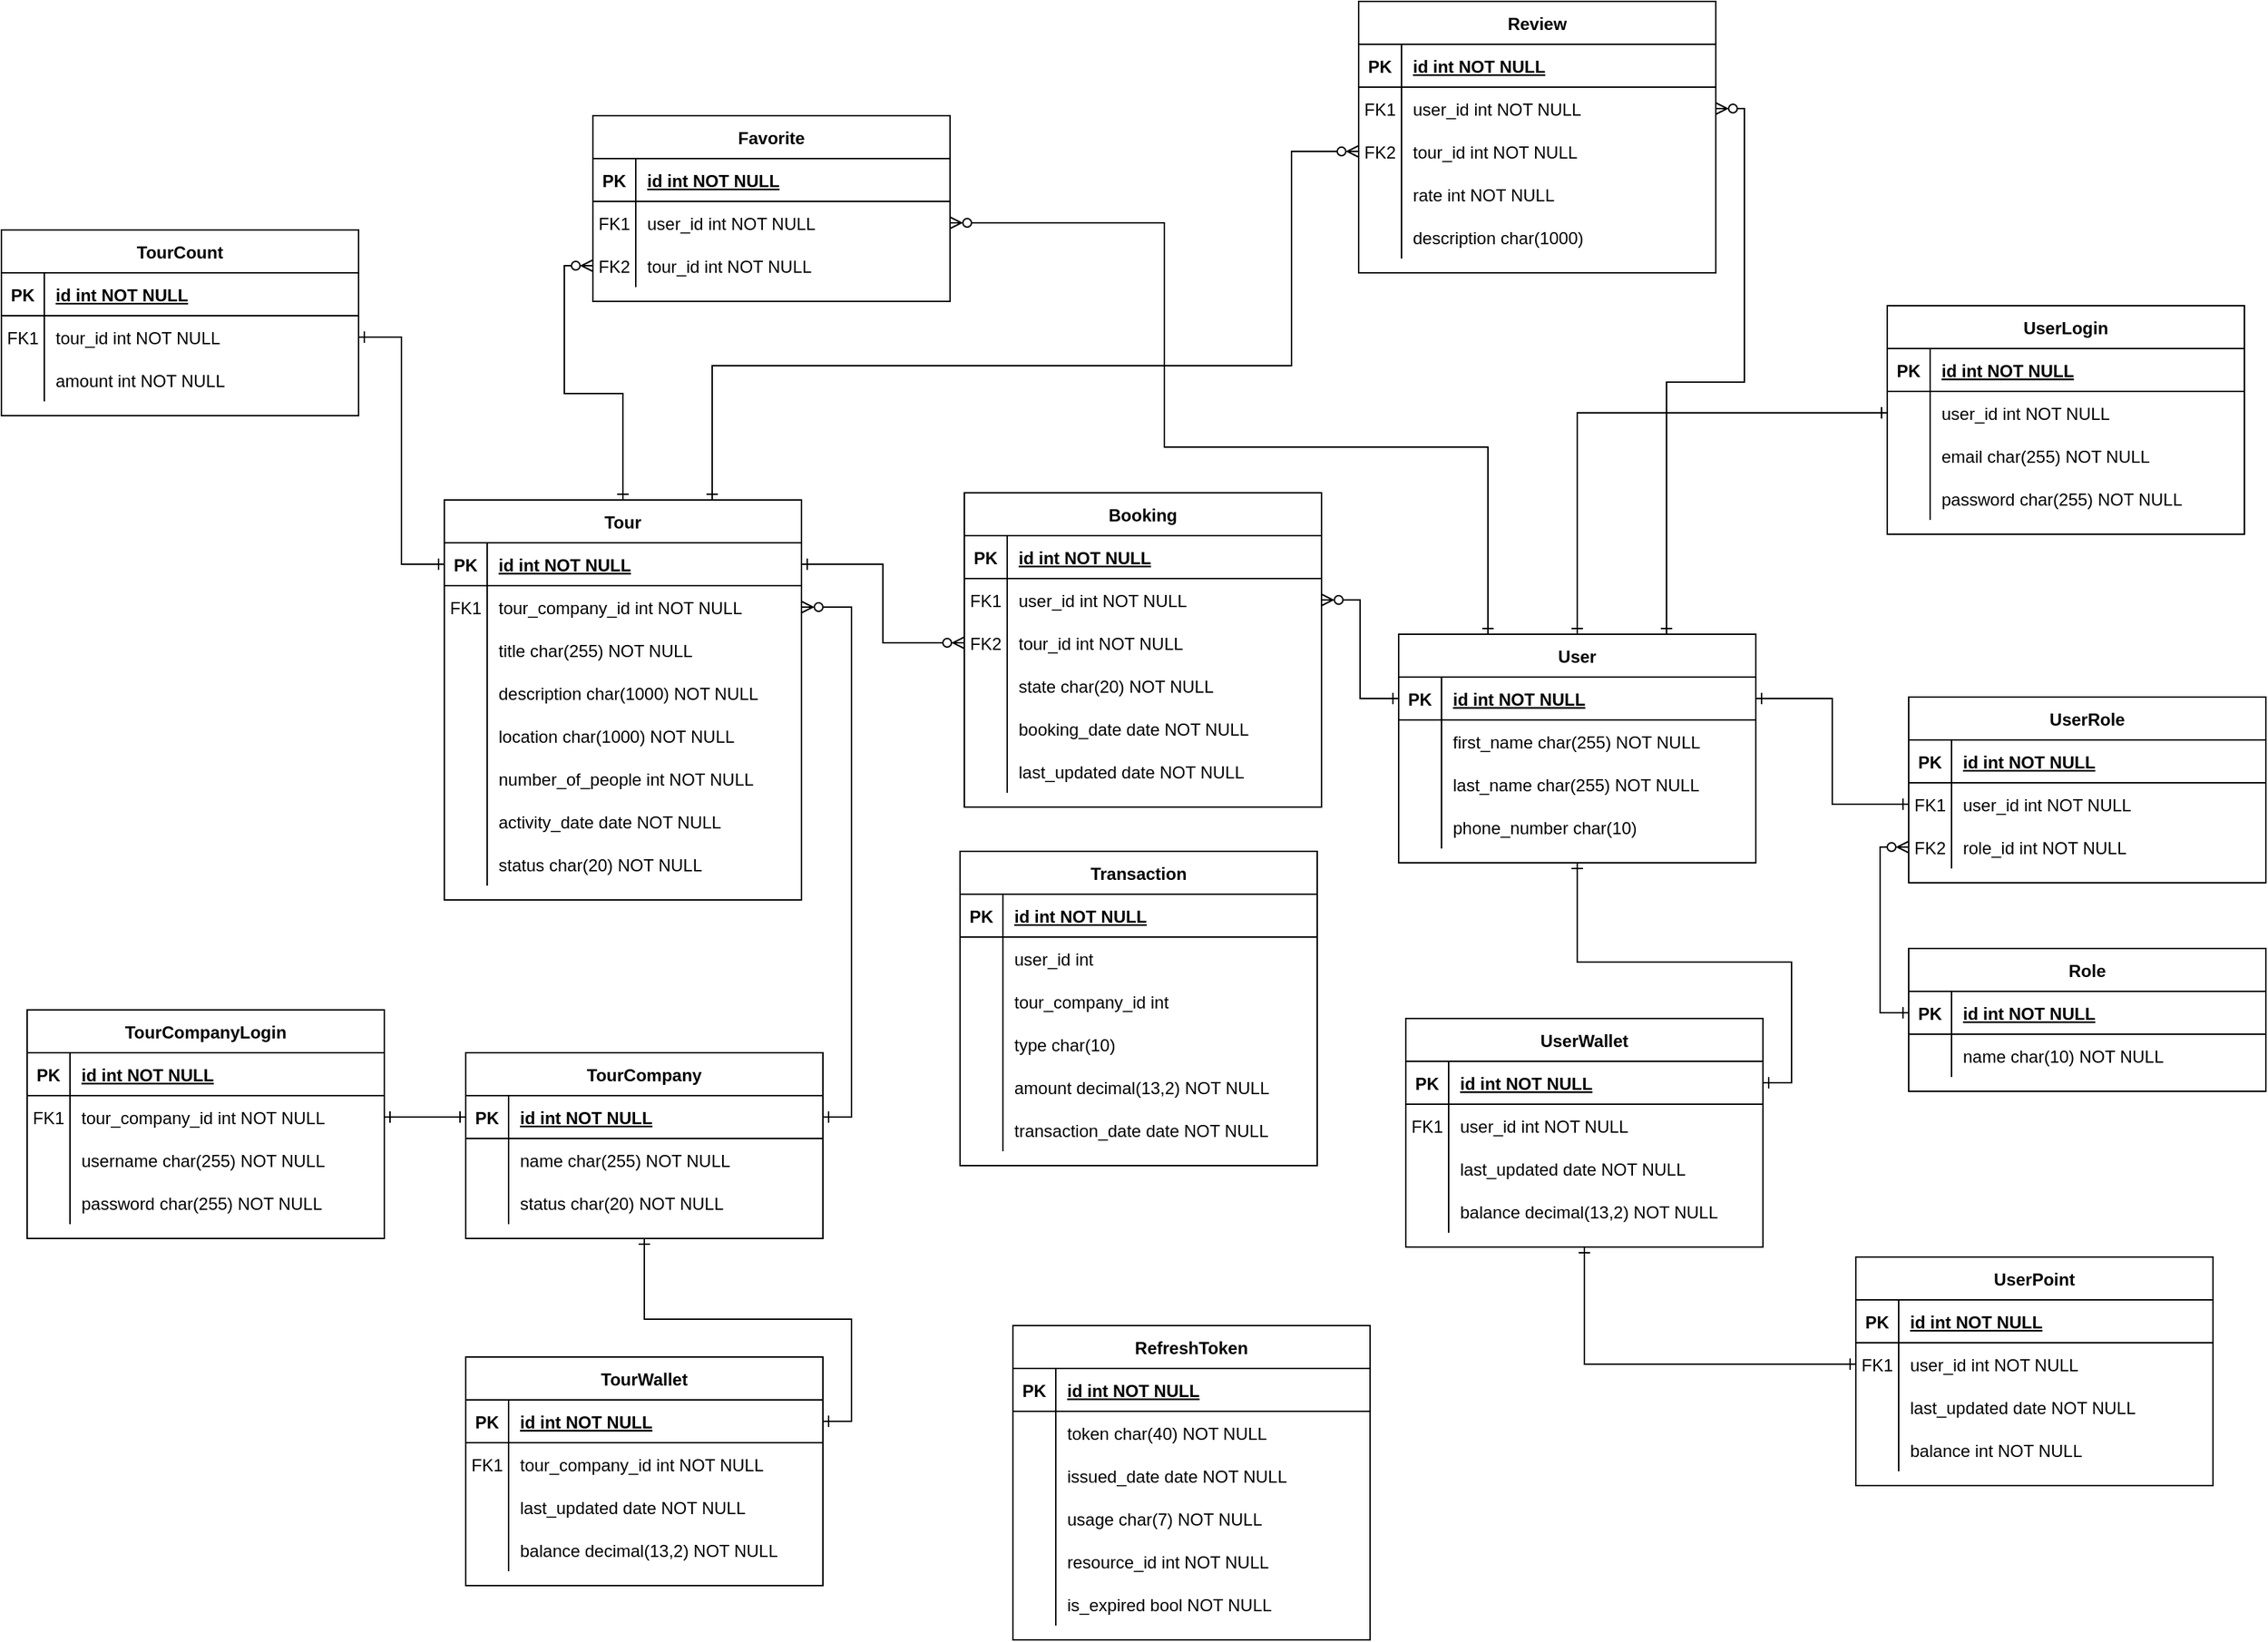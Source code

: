 <mxfile version="24.6.4" type="device">
  <diagram id="R2lEEEUBdFMjLlhIrx00" name="Page-1">
    <mxGraphModel dx="2119" dy="933" grid="0" gridSize="10" guides="1" tooltips="1" connect="1" arrows="1" fold="1" page="0" pageScale="1" pageWidth="827" pageHeight="1169" math="0" shadow="0" extFonts="Permanent Marker^https://fonts.googleapis.com/css?family=Permanent+Marker">
      <root>
        <mxCell id="0" />
        <mxCell id="1" parent="0" />
        <mxCell id="NZfzldvZZCwg6WCJk6sS-217" style="edgeStyle=orthogonalEdgeStyle;rounded=0;orthogonalLoop=1;jettySize=auto;html=1;exitX=0.5;exitY=1;exitDx=0;exitDy=0;entryX=1;entryY=0.5;entryDx=0;entryDy=0;startArrow=ERone;startFill=0;endArrow=ERone;endFill=0;" parent="1" source="NZfzldvZZCwg6WCJk6sS-2" target="NZfzldvZZCwg6WCJk6sS-178" edge="1">
          <mxGeometry relative="1" as="geometry" />
        </mxCell>
        <mxCell id="NZfzldvZZCwg6WCJk6sS-295" style="edgeStyle=orthogonalEdgeStyle;rounded=0;orthogonalLoop=1;jettySize=auto;html=1;exitX=0.25;exitY=0;exitDx=0;exitDy=0;entryX=1;entryY=0.5;entryDx=0;entryDy=0;startArrow=ERone;startFill=0;endArrow=ERzeroToMany;endFill=0;" parent="1" source="NZfzldvZZCwg6WCJk6sS-2" target="NZfzldvZZCwg6WCJk6sS-282" edge="1">
          <mxGeometry relative="1" as="geometry">
            <Array as="points">
              <mxPoint x="239" y="139" />
              <mxPoint x="12" y="139" />
              <mxPoint x="12" y="-18" />
            </Array>
          </mxGeometry>
        </mxCell>
        <mxCell id="NZfzldvZZCwg6WCJk6sS-298" style="edgeStyle=orthogonalEdgeStyle;rounded=0;orthogonalLoop=1;jettySize=auto;html=1;exitX=0.75;exitY=0;exitDx=0;exitDy=0;entryX=1;entryY=0.5;entryDx=0;entryDy=0;startArrow=ERone;startFill=0;endArrow=ERzeroToMany;endFill=0;" parent="1" source="NZfzldvZZCwg6WCJk6sS-2" target="NZfzldvZZCwg6WCJk6sS-266" edge="1">
          <mxGeometry relative="1" as="geometry" />
        </mxCell>
        <mxCell id="NZfzldvZZCwg6WCJk6sS-2" value="User" style="shape=table;startSize=30;container=1;collapsible=1;childLayout=tableLayout;fixedRows=1;rowLines=0;fontStyle=1;align=center;resizeLast=1;" parent="1" vertex="1">
          <mxGeometry x="176" y="270" width="250" height="160" as="geometry">
            <mxRectangle x="84" y="416" width="60" height="30" as="alternateBounds" />
          </mxGeometry>
        </mxCell>
        <mxCell id="NZfzldvZZCwg6WCJk6sS-3" value="" style="shape=partialRectangle;collapsible=0;dropTarget=0;pointerEvents=0;fillColor=none;points=[[0,0.5],[1,0.5]];portConstraint=eastwest;top=0;left=0;right=0;bottom=1;" parent="NZfzldvZZCwg6WCJk6sS-2" vertex="1">
          <mxGeometry y="30" width="250" height="30" as="geometry" />
        </mxCell>
        <mxCell id="NZfzldvZZCwg6WCJk6sS-4" value="PK" style="shape=partialRectangle;overflow=hidden;connectable=0;fillColor=none;top=0;left=0;bottom=0;right=0;fontStyle=1;" parent="NZfzldvZZCwg6WCJk6sS-3" vertex="1">
          <mxGeometry width="30" height="30" as="geometry">
            <mxRectangle width="30" height="30" as="alternateBounds" />
          </mxGeometry>
        </mxCell>
        <mxCell id="NZfzldvZZCwg6WCJk6sS-5" value="id int NOT NULL " style="shape=partialRectangle;overflow=hidden;connectable=0;fillColor=none;top=0;left=0;bottom=0;right=0;align=left;spacingLeft=6;fontStyle=5;" parent="NZfzldvZZCwg6WCJk6sS-3" vertex="1">
          <mxGeometry x="30" width="220" height="30" as="geometry">
            <mxRectangle width="220" height="30" as="alternateBounds" />
          </mxGeometry>
        </mxCell>
        <mxCell id="NZfzldvZZCwg6WCJk6sS-6" value="" style="shape=partialRectangle;collapsible=0;dropTarget=0;pointerEvents=0;fillColor=none;points=[[0,0.5],[1,0.5]];portConstraint=eastwest;top=0;left=0;right=0;bottom=0;" parent="NZfzldvZZCwg6WCJk6sS-2" vertex="1">
          <mxGeometry y="60" width="250" height="30" as="geometry" />
        </mxCell>
        <mxCell id="NZfzldvZZCwg6WCJk6sS-7" value="" style="shape=partialRectangle;overflow=hidden;connectable=0;fillColor=none;top=0;left=0;bottom=0;right=0;" parent="NZfzldvZZCwg6WCJk6sS-6" vertex="1">
          <mxGeometry width="30" height="30" as="geometry">
            <mxRectangle width="30" height="30" as="alternateBounds" />
          </mxGeometry>
        </mxCell>
        <mxCell id="NZfzldvZZCwg6WCJk6sS-8" value="first_name char(255) NOT NULL" style="shape=partialRectangle;overflow=hidden;connectable=0;fillColor=none;top=0;left=0;bottom=0;right=0;align=left;spacingLeft=6;" parent="NZfzldvZZCwg6WCJk6sS-6" vertex="1">
          <mxGeometry x="30" width="220" height="30" as="geometry">
            <mxRectangle width="220" height="30" as="alternateBounds" />
          </mxGeometry>
        </mxCell>
        <mxCell id="NZfzldvZZCwg6WCJk6sS-21" value="" style="shape=partialRectangle;collapsible=0;dropTarget=0;pointerEvents=0;fillColor=none;points=[[0,0.5],[1,0.5]];portConstraint=eastwest;top=0;left=0;right=0;bottom=0;" parent="NZfzldvZZCwg6WCJk6sS-2" vertex="1">
          <mxGeometry y="90" width="250" height="30" as="geometry" />
        </mxCell>
        <mxCell id="NZfzldvZZCwg6WCJk6sS-22" value="" style="shape=partialRectangle;overflow=hidden;connectable=0;fillColor=none;top=0;left=0;bottom=0;right=0;" parent="NZfzldvZZCwg6WCJk6sS-21" vertex="1">
          <mxGeometry width="30" height="30" as="geometry">
            <mxRectangle width="30" height="30" as="alternateBounds" />
          </mxGeometry>
        </mxCell>
        <mxCell id="NZfzldvZZCwg6WCJk6sS-23" value="last_name char(255) NOT NULL" style="shape=partialRectangle;overflow=hidden;connectable=0;fillColor=none;top=0;left=0;bottom=0;right=0;align=left;spacingLeft=6;" parent="NZfzldvZZCwg6WCJk6sS-21" vertex="1">
          <mxGeometry x="30" width="220" height="30" as="geometry">
            <mxRectangle width="220" height="30" as="alternateBounds" />
          </mxGeometry>
        </mxCell>
        <mxCell id="NZfzldvZZCwg6WCJk6sS-111" value="" style="shape=partialRectangle;collapsible=0;dropTarget=0;pointerEvents=0;fillColor=none;points=[[0,0.5],[1,0.5]];portConstraint=eastwest;top=0;left=0;right=0;bottom=0;" parent="NZfzldvZZCwg6WCJk6sS-2" vertex="1">
          <mxGeometry y="120" width="250" height="30" as="geometry" />
        </mxCell>
        <mxCell id="NZfzldvZZCwg6WCJk6sS-112" value="" style="shape=partialRectangle;overflow=hidden;connectable=0;fillColor=none;top=0;left=0;bottom=0;right=0;" parent="NZfzldvZZCwg6WCJk6sS-111" vertex="1">
          <mxGeometry width="30" height="30" as="geometry">
            <mxRectangle width="30" height="30" as="alternateBounds" />
          </mxGeometry>
        </mxCell>
        <mxCell id="NZfzldvZZCwg6WCJk6sS-113" value="phone_number char(10)" style="shape=partialRectangle;overflow=hidden;connectable=0;fillColor=none;top=0;left=0;bottom=0;right=0;align=left;spacingLeft=6;" parent="NZfzldvZZCwg6WCJk6sS-111" vertex="1">
          <mxGeometry x="30" width="220" height="30" as="geometry">
            <mxRectangle width="220" height="30" as="alternateBounds" />
          </mxGeometry>
        </mxCell>
        <mxCell id="NZfzldvZZCwg6WCJk6sS-9" value="Role" style="shape=table;startSize=30;container=1;collapsible=1;childLayout=tableLayout;fixedRows=1;rowLines=0;fontStyle=1;align=center;resizeLast=1;" parent="1" vertex="1">
          <mxGeometry x="533" y="490" width="250" height="100" as="geometry" />
        </mxCell>
        <mxCell id="NZfzldvZZCwg6WCJk6sS-10" value="" style="shape=partialRectangle;collapsible=0;dropTarget=0;pointerEvents=0;fillColor=none;points=[[0,0.5],[1,0.5]];portConstraint=eastwest;top=0;left=0;right=0;bottom=1;" parent="NZfzldvZZCwg6WCJk6sS-9" vertex="1">
          <mxGeometry y="30" width="250" height="30" as="geometry" />
        </mxCell>
        <mxCell id="NZfzldvZZCwg6WCJk6sS-11" value="PK" style="shape=partialRectangle;overflow=hidden;connectable=0;fillColor=none;top=0;left=0;bottom=0;right=0;fontStyle=1;" parent="NZfzldvZZCwg6WCJk6sS-10" vertex="1">
          <mxGeometry width="30" height="30" as="geometry">
            <mxRectangle width="30" height="30" as="alternateBounds" />
          </mxGeometry>
        </mxCell>
        <mxCell id="NZfzldvZZCwg6WCJk6sS-12" value="id int NOT NULL " style="shape=partialRectangle;overflow=hidden;connectable=0;fillColor=none;top=0;left=0;bottom=0;right=0;align=left;spacingLeft=6;fontStyle=5;" parent="NZfzldvZZCwg6WCJk6sS-10" vertex="1">
          <mxGeometry x="30" width="220" height="30" as="geometry">
            <mxRectangle width="220" height="30" as="alternateBounds" />
          </mxGeometry>
        </mxCell>
        <mxCell id="NZfzldvZZCwg6WCJk6sS-13" value="" style="shape=partialRectangle;collapsible=0;dropTarget=0;pointerEvents=0;fillColor=none;points=[[0,0.5],[1,0.5]];portConstraint=eastwest;top=0;left=0;right=0;bottom=0;" parent="NZfzldvZZCwg6WCJk6sS-9" vertex="1">
          <mxGeometry y="60" width="250" height="30" as="geometry" />
        </mxCell>
        <mxCell id="NZfzldvZZCwg6WCJk6sS-14" value="" style="shape=partialRectangle;overflow=hidden;connectable=0;fillColor=none;top=0;left=0;bottom=0;right=0;" parent="NZfzldvZZCwg6WCJk6sS-13" vertex="1">
          <mxGeometry width="30" height="30" as="geometry">
            <mxRectangle width="30" height="30" as="alternateBounds" />
          </mxGeometry>
        </mxCell>
        <mxCell id="NZfzldvZZCwg6WCJk6sS-15" value="name char(10) NOT NULL" style="shape=partialRectangle;overflow=hidden;connectable=0;fillColor=none;top=0;left=0;bottom=0;right=0;align=left;spacingLeft=6;" parent="NZfzldvZZCwg6WCJk6sS-13" vertex="1">
          <mxGeometry x="30" width="220" height="30" as="geometry">
            <mxRectangle width="220" height="30" as="alternateBounds" />
          </mxGeometry>
        </mxCell>
        <mxCell id="NZfzldvZZCwg6WCJk6sS-216" value="" style="edgeStyle=orthogonalEdgeStyle;rounded=0;orthogonalLoop=1;jettySize=auto;html=1;startArrow=ERone;startFill=0;endArrow=ERone;endFill=0;" parent="1" source="NZfzldvZZCwg6WCJk6sS-34" target="NZfzldvZZCwg6WCJk6sS-191" edge="1">
          <mxGeometry relative="1" as="geometry" />
        </mxCell>
        <mxCell id="NZfzldvZZCwg6WCJk6sS-34" value="TourCompany" style="shape=table;startSize=30;container=1;collapsible=1;childLayout=tableLayout;fixedRows=1;rowLines=0;fontStyle=1;align=center;resizeLast=1;" parent="1" vertex="1">
          <mxGeometry x="-477" y="563" width="250" height="130" as="geometry">
            <mxRectangle x="84" y="416" width="60" height="30" as="alternateBounds" />
          </mxGeometry>
        </mxCell>
        <mxCell id="NZfzldvZZCwg6WCJk6sS-35" value="" style="shape=partialRectangle;collapsible=0;dropTarget=0;pointerEvents=0;fillColor=none;points=[[0,0.5],[1,0.5]];portConstraint=eastwest;top=0;left=0;right=0;bottom=1;" parent="NZfzldvZZCwg6WCJk6sS-34" vertex="1">
          <mxGeometry y="30" width="250" height="30" as="geometry" />
        </mxCell>
        <mxCell id="NZfzldvZZCwg6WCJk6sS-36" value="PK" style="shape=partialRectangle;overflow=hidden;connectable=0;fillColor=none;top=0;left=0;bottom=0;right=0;fontStyle=1;" parent="NZfzldvZZCwg6WCJk6sS-35" vertex="1">
          <mxGeometry width="30" height="30" as="geometry">
            <mxRectangle width="30" height="30" as="alternateBounds" />
          </mxGeometry>
        </mxCell>
        <mxCell id="NZfzldvZZCwg6WCJk6sS-37" value="id int NOT NULL " style="shape=partialRectangle;overflow=hidden;connectable=0;fillColor=none;top=0;left=0;bottom=0;right=0;align=left;spacingLeft=6;fontStyle=5;" parent="NZfzldvZZCwg6WCJk6sS-35" vertex="1">
          <mxGeometry x="30" width="220" height="30" as="geometry">
            <mxRectangle width="220" height="30" as="alternateBounds" />
          </mxGeometry>
        </mxCell>
        <mxCell id="NZfzldvZZCwg6WCJk6sS-38" value="" style="shape=partialRectangle;collapsible=0;dropTarget=0;pointerEvents=0;fillColor=none;points=[[0,0.5],[1,0.5]];portConstraint=eastwest;top=0;left=0;right=0;bottom=0;" parent="NZfzldvZZCwg6WCJk6sS-34" vertex="1">
          <mxGeometry y="60" width="250" height="30" as="geometry" />
        </mxCell>
        <mxCell id="NZfzldvZZCwg6WCJk6sS-39" value="" style="shape=partialRectangle;overflow=hidden;connectable=0;fillColor=none;top=0;left=0;bottom=0;right=0;" parent="NZfzldvZZCwg6WCJk6sS-38" vertex="1">
          <mxGeometry width="30" height="30" as="geometry">
            <mxRectangle width="30" height="30" as="alternateBounds" />
          </mxGeometry>
        </mxCell>
        <mxCell id="NZfzldvZZCwg6WCJk6sS-40" value="name char(255) NOT NULL" style="shape=partialRectangle;overflow=hidden;connectable=0;fillColor=none;top=0;left=0;bottom=0;right=0;align=left;spacingLeft=6;" parent="NZfzldvZZCwg6WCJk6sS-38" vertex="1">
          <mxGeometry x="30" width="220" height="30" as="geometry">
            <mxRectangle width="220" height="30" as="alternateBounds" />
          </mxGeometry>
        </mxCell>
        <mxCell id="NZfzldvZZCwg6WCJk6sS-108" value="" style="shape=partialRectangle;collapsible=0;dropTarget=0;pointerEvents=0;fillColor=none;points=[[0,0.5],[1,0.5]];portConstraint=eastwest;top=0;left=0;right=0;bottom=0;" parent="NZfzldvZZCwg6WCJk6sS-34" vertex="1">
          <mxGeometry y="90" width="250" height="30" as="geometry" />
        </mxCell>
        <mxCell id="NZfzldvZZCwg6WCJk6sS-109" value="" style="shape=partialRectangle;overflow=hidden;connectable=0;fillColor=none;top=0;left=0;bottom=0;right=0;" parent="NZfzldvZZCwg6WCJk6sS-108" vertex="1">
          <mxGeometry width="30" height="30" as="geometry">
            <mxRectangle width="30" height="30" as="alternateBounds" />
          </mxGeometry>
        </mxCell>
        <mxCell id="NZfzldvZZCwg6WCJk6sS-110" value="status char(20) NOT NULL" style="shape=partialRectangle;overflow=hidden;connectable=0;fillColor=none;top=0;left=0;bottom=0;right=0;align=left;spacingLeft=6;" parent="NZfzldvZZCwg6WCJk6sS-108" vertex="1">
          <mxGeometry x="30" width="220" height="30" as="geometry">
            <mxRectangle width="220" height="30" as="alternateBounds" />
          </mxGeometry>
        </mxCell>
        <mxCell id="NZfzldvZZCwg6WCJk6sS-24" value="UserLogin" style="shape=table;startSize=30;container=1;collapsible=1;childLayout=tableLayout;fixedRows=1;rowLines=0;fontStyle=1;align=center;resizeLast=1;" parent="1" vertex="1">
          <mxGeometry x="518" y="40" width="250" height="160" as="geometry">
            <mxRectangle x="84" y="416" width="60" height="30" as="alternateBounds" />
          </mxGeometry>
        </mxCell>
        <mxCell id="NZfzldvZZCwg6WCJk6sS-25" value="" style="shape=partialRectangle;collapsible=0;dropTarget=0;pointerEvents=0;fillColor=none;points=[[0,0.5],[1,0.5]];portConstraint=eastwest;top=0;left=0;right=0;bottom=1;" parent="NZfzldvZZCwg6WCJk6sS-24" vertex="1">
          <mxGeometry y="30" width="250" height="30" as="geometry" />
        </mxCell>
        <mxCell id="NZfzldvZZCwg6WCJk6sS-26" value="PK" style="shape=partialRectangle;overflow=hidden;connectable=0;fillColor=none;top=0;left=0;bottom=0;right=0;fontStyle=1;" parent="NZfzldvZZCwg6WCJk6sS-25" vertex="1">
          <mxGeometry width="30" height="30" as="geometry">
            <mxRectangle width="30" height="30" as="alternateBounds" />
          </mxGeometry>
        </mxCell>
        <mxCell id="NZfzldvZZCwg6WCJk6sS-27" value="id int NOT NULL " style="shape=partialRectangle;overflow=hidden;connectable=0;fillColor=none;top=0;left=0;bottom=0;right=0;align=left;spacingLeft=6;fontStyle=5;" parent="NZfzldvZZCwg6WCJk6sS-25" vertex="1">
          <mxGeometry x="30" width="220" height="30" as="geometry">
            <mxRectangle width="220" height="30" as="alternateBounds" />
          </mxGeometry>
        </mxCell>
        <mxCell id="NZfzldvZZCwg6WCJk6sS-28" value="" style="shape=partialRectangle;collapsible=0;dropTarget=0;pointerEvents=0;fillColor=none;points=[[0,0.5],[1,0.5]];portConstraint=eastwest;top=0;left=0;right=0;bottom=0;" parent="NZfzldvZZCwg6WCJk6sS-24" vertex="1">
          <mxGeometry y="60" width="250" height="30" as="geometry" />
        </mxCell>
        <mxCell id="NZfzldvZZCwg6WCJk6sS-29" value="" style="shape=partialRectangle;overflow=hidden;connectable=0;fillColor=none;top=0;left=0;bottom=0;right=0;" parent="NZfzldvZZCwg6WCJk6sS-28" vertex="1">
          <mxGeometry width="30" height="30" as="geometry">
            <mxRectangle width="30" height="30" as="alternateBounds" />
          </mxGeometry>
        </mxCell>
        <mxCell id="NZfzldvZZCwg6WCJk6sS-30" value="user_id int NOT NULL" style="shape=partialRectangle;overflow=hidden;connectable=0;fillColor=none;top=0;left=0;bottom=0;right=0;align=left;spacingLeft=6;" parent="NZfzldvZZCwg6WCJk6sS-28" vertex="1">
          <mxGeometry x="30" width="220" height="30" as="geometry">
            <mxRectangle width="220" height="30" as="alternateBounds" />
          </mxGeometry>
        </mxCell>
        <mxCell id="NZfzldvZZCwg6WCJk6sS-44" value="" style="shape=partialRectangle;collapsible=0;dropTarget=0;pointerEvents=0;fillColor=none;points=[[0,0.5],[1,0.5]];portConstraint=eastwest;top=0;left=0;right=0;bottom=0;" parent="NZfzldvZZCwg6WCJk6sS-24" vertex="1">
          <mxGeometry y="90" width="250" height="30" as="geometry" />
        </mxCell>
        <mxCell id="NZfzldvZZCwg6WCJk6sS-45" value="" style="shape=partialRectangle;overflow=hidden;connectable=0;fillColor=none;top=0;left=0;bottom=0;right=0;" parent="NZfzldvZZCwg6WCJk6sS-44" vertex="1">
          <mxGeometry width="30" height="30" as="geometry">
            <mxRectangle width="30" height="30" as="alternateBounds" />
          </mxGeometry>
        </mxCell>
        <mxCell id="NZfzldvZZCwg6WCJk6sS-46" value="email char(255) NOT NULL" style="shape=partialRectangle;overflow=hidden;connectable=0;fillColor=none;top=0;left=0;bottom=0;right=0;align=left;spacingLeft=6;" parent="NZfzldvZZCwg6WCJk6sS-44" vertex="1">
          <mxGeometry x="30" width="220" height="30" as="geometry">
            <mxRectangle width="220" height="30" as="alternateBounds" />
          </mxGeometry>
        </mxCell>
        <mxCell id="NZfzldvZZCwg6WCJk6sS-31" value="" style="shape=partialRectangle;collapsible=0;dropTarget=0;pointerEvents=0;fillColor=none;points=[[0,0.5],[1,0.5]];portConstraint=eastwest;top=0;left=0;right=0;bottom=0;" parent="NZfzldvZZCwg6WCJk6sS-24" vertex="1">
          <mxGeometry y="120" width="250" height="30" as="geometry" />
        </mxCell>
        <mxCell id="NZfzldvZZCwg6WCJk6sS-32" value="" style="shape=partialRectangle;overflow=hidden;connectable=0;fillColor=none;top=0;left=0;bottom=0;right=0;" parent="NZfzldvZZCwg6WCJk6sS-31" vertex="1">
          <mxGeometry width="30" height="30" as="geometry">
            <mxRectangle width="30" height="30" as="alternateBounds" />
          </mxGeometry>
        </mxCell>
        <mxCell id="NZfzldvZZCwg6WCJk6sS-33" value="password char(255) NOT NULL" style="shape=partialRectangle;overflow=hidden;connectable=0;fillColor=none;top=0;left=0;bottom=0;right=0;align=left;spacingLeft=6;" parent="NZfzldvZZCwg6WCJk6sS-31" vertex="1">
          <mxGeometry x="30" width="220" height="30" as="geometry">
            <mxRectangle width="220" height="30" as="alternateBounds" />
          </mxGeometry>
        </mxCell>
        <mxCell id="NZfzldvZZCwg6WCJk6sS-48" value="" style="edgeStyle=orthogonalEdgeStyle;rounded=0;orthogonalLoop=1;jettySize=auto;html=1;startArrow=ERone;startFill=0;endArrow=ERone;endFill=0;exitX=0.5;exitY=0;exitDx=0;exitDy=0;" parent="1" source="NZfzldvZZCwg6WCJk6sS-2" target="NZfzldvZZCwg6WCJk6sS-28" edge="1">
          <mxGeometry relative="1" as="geometry" />
        </mxCell>
        <mxCell id="NZfzldvZZCwg6WCJk6sS-49" value="TourCompanyLogin" style="shape=table;startSize=30;container=1;collapsible=1;childLayout=tableLayout;fixedRows=1;rowLines=0;fontStyle=1;align=center;resizeLast=1;" parent="1" vertex="1">
          <mxGeometry x="-784" y="533" width="250" height="160" as="geometry">
            <mxRectangle x="84" y="416" width="60" height="30" as="alternateBounds" />
          </mxGeometry>
        </mxCell>
        <mxCell id="NZfzldvZZCwg6WCJk6sS-50" value="" style="shape=partialRectangle;collapsible=0;dropTarget=0;pointerEvents=0;fillColor=none;points=[[0,0.5],[1,0.5]];portConstraint=eastwest;top=0;left=0;right=0;bottom=1;" parent="NZfzldvZZCwg6WCJk6sS-49" vertex="1">
          <mxGeometry y="30" width="250" height="30" as="geometry" />
        </mxCell>
        <mxCell id="NZfzldvZZCwg6WCJk6sS-51" value="PK" style="shape=partialRectangle;overflow=hidden;connectable=0;fillColor=none;top=0;left=0;bottom=0;right=0;fontStyle=1;" parent="NZfzldvZZCwg6WCJk6sS-50" vertex="1">
          <mxGeometry width="30" height="30" as="geometry">
            <mxRectangle width="30" height="30" as="alternateBounds" />
          </mxGeometry>
        </mxCell>
        <mxCell id="NZfzldvZZCwg6WCJk6sS-52" value="id int NOT NULL " style="shape=partialRectangle;overflow=hidden;connectable=0;fillColor=none;top=0;left=0;bottom=0;right=0;align=left;spacingLeft=6;fontStyle=5;" parent="NZfzldvZZCwg6WCJk6sS-50" vertex="1">
          <mxGeometry x="30" width="220" height="30" as="geometry">
            <mxRectangle width="220" height="30" as="alternateBounds" />
          </mxGeometry>
        </mxCell>
        <mxCell id="NZfzldvZZCwg6WCJk6sS-53" value="" style="shape=partialRectangle;collapsible=0;dropTarget=0;pointerEvents=0;fillColor=none;points=[[0,0.5],[1,0.5]];portConstraint=eastwest;top=0;left=0;right=0;bottom=0;" parent="NZfzldvZZCwg6WCJk6sS-49" vertex="1">
          <mxGeometry y="60" width="250" height="30" as="geometry" />
        </mxCell>
        <mxCell id="NZfzldvZZCwg6WCJk6sS-54" value="FK1" style="shape=partialRectangle;overflow=hidden;connectable=0;fillColor=none;top=0;left=0;bottom=0;right=0;" parent="NZfzldvZZCwg6WCJk6sS-53" vertex="1">
          <mxGeometry width="30" height="30" as="geometry">
            <mxRectangle width="30" height="30" as="alternateBounds" />
          </mxGeometry>
        </mxCell>
        <mxCell id="NZfzldvZZCwg6WCJk6sS-55" value="tour_company_id int NOT NULL" style="shape=partialRectangle;overflow=hidden;connectable=0;fillColor=none;top=0;left=0;bottom=0;right=0;align=left;spacingLeft=6;" parent="NZfzldvZZCwg6WCJk6sS-53" vertex="1">
          <mxGeometry x="30" width="220" height="30" as="geometry">
            <mxRectangle width="220" height="30" as="alternateBounds" />
          </mxGeometry>
        </mxCell>
        <mxCell id="NZfzldvZZCwg6WCJk6sS-56" value="" style="shape=partialRectangle;collapsible=0;dropTarget=0;pointerEvents=0;fillColor=none;points=[[0,0.5],[1,0.5]];portConstraint=eastwest;top=0;left=0;right=0;bottom=0;" parent="NZfzldvZZCwg6WCJk6sS-49" vertex="1">
          <mxGeometry y="90" width="250" height="30" as="geometry" />
        </mxCell>
        <mxCell id="NZfzldvZZCwg6WCJk6sS-57" value="" style="shape=partialRectangle;overflow=hidden;connectable=0;fillColor=none;top=0;left=0;bottom=0;right=0;" parent="NZfzldvZZCwg6WCJk6sS-56" vertex="1">
          <mxGeometry width="30" height="30" as="geometry">
            <mxRectangle width="30" height="30" as="alternateBounds" />
          </mxGeometry>
        </mxCell>
        <mxCell id="NZfzldvZZCwg6WCJk6sS-58" value="username char(255) NOT NULL" style="shape=partialRectangle;overflow=hidden;connectable=0;fillColor=none;top=0;left=0;bottom=0;right=0;align=left;spacingLeft=6;" parent="NZfzldvZZCwg6WCJk6sS-56" vertex="1">
          <mxGeometry x="30" width="220" height="30" as="geometry">
            <mxRectangle width="220" height="30" as="alternateBounds" />
          </mxGeometry>
        </mxCell>
        <mxCell id="NZfzldvZZCwg6WCJk6sS-59" value="" style="shape=partialRectangle;collapsible=0;dropTarget=0;pointerEvents=0;fillColor=none;points=[[0,0.5],[1,0.5]];portConstraint=eastwest;top=0;left=0;right=0;bottom=0;" parent="NZfzldvZZCwg6WCJk6sS-49" vertex="1">
          <mxGeometry y="120" width="250" height="30" as="geometry" />
        </mxCell>
        <mxCell id="NZfzldvZZCwg6WCJk6sS-60" value="" style="shape=partialRectangle;overflow=hidden;connectable=0;fillColor=none;top=0;left=0;bottom=0;right=0;" parent="NZfzldvZZCwg6WCJk6sS-59" vertex="1">
          <mxGeometry width="30" height="30" as="geometry">
            <mxRectangle width="30" height="30" as="alternateBounds" />
          </mxGeometry>
        </mxCell>
        <mxCell id="NZfzldvZZCwg6WCJk6sS-61" value="password char(255) NOT NULL" style="shape=partialRectangle;overflow=hidden;connectable=0;fillColor=none;top=0;left=0;bottom=0;right=0;align=left;spacingLeft=6;" parent="NZfzldvZZCwg6WCJk6sS-59" vertex="1">
          <mxGeometry x="30" width="220" height="30" as="geometry">
            <mxRectangle width="220" height="30" as="alternateBounds" />
          </mxGeometry>
        </mxCell>
        <mxCell id="NZfzldvZZCwg6WCJk6sS-65" style="edgeStyle=orthogonalEdgeStyle;rounded=0;orthogonalLoop=1;jettySize=auto;html=1;entryX=1;entryY=0.5;entryDx=0;entryDy=0;startArrow=ERone;startFill=0;endArrow=ERone;endFill=0;" parent="1" source="NZfzldvZZCwg6WCJk6sS-35" target="NZfzldvZZCwg6WCJk6sS-53" edge="1">
          <mxGeometry relative="1" as="geometry" />
        </mxCell>
        <mxCell id="NZfzldvZZCwg6WCJk6sS-66" value="UserRole" style="shape=table;startSize=30;container=1;collapsible=1;childLayout=tableLayout;fixedRows=1;rowLines=0;fontStyle=1;align=center;resizeLast=1;" parent="1" vertex="1">
          <mxGeometry x="533" y="314" width="250" height="130" as="geometry" />
        </mxCell>
        <mxCell id="NZfzldvZZCwg6WCJk6sS-67" value="" style="shape=partialRectangle;collapsible=0;dropTarget=0;pointerEvents=0;fillColor=none;points=[[0,0.5],[1,0.5]];portConstraint=eastwest;top=0;left=0;right=0;bottom=1;" parent="NZfzldvZZCwg6WCJk6sS-66" vertex="1">
          <mxGeometry y="30" width="250" height="30" as="geometry" />
        </mxCell>
        <mxCell id="NZfzldvZZCwg6WCJk6sS-68" value="PK" style="shape=partialRectangle;overflow=hidden;connectable=0;fillColor=none;top=0;left=0;bottom=0;right=0;fontStyle=1;" parent="NZfzldvZZCwg6WCJk6sS-67" vertex="1">
          <mxGeometry width="30" height="30" as="geometry">
            <mxRectangle width="30" height="30" as="alternateBounds" />
          </mxGeometry>
        </mxCell>
        <mxCell id="NZfzldvZZCwg6WCJk6sS-69" value="id int NOT NULL " style="shape=partialRectangle;overflow=hidden;connectable=0;fillColor=none;top=0;left=0;bottom=0;right=0;align=left;spacingLeft=6;fontStyle=5;" parent="NZfzldvZZCwg6WCJk6sS-67" vertex="1">
          <mxGeometry x="30" width="220" height="30" as="geometry">
            <mxRectangle width="220" height="30" as="alternateBounds" />
          </mxGeometry>
        </mxCell>
        <mxCell id="NZfzldvZZCwg6WCJk6sS-70" value="" style="shape=partialRectangle;collapsible=0;dropTarget=0;pointerEvents=0;fillColor=none;points=[[0,0.5],[1,0.5]];portConstraint=eastwest;top=0;left=0;right=0;bottom=0;" parent="NZfzldvZZCwg6WCJk6sS-66" vertex="1">
          <mxGeometry y="60" width="250" height="30" as="geometry" />
        </mxCell>
        <mxCell id="NZfzldvZZCwg6WCJk6sS-71" value="FK1" style="shape=partialRectangle;overflow=hidden;connectable=0;fillColor=none;top=0;left=0;bottom=0;right=0;" parent="NZfzldvZZCwg6WCJk6sS-70" vertex="1">
          <mxGeometry width="30" height="30" as="geometry">
            <mxRectangle width="30" height="30" as="alternateBounds" />
          </mxGeometry>
        </mxCell>
        <mxCell id="NZfzldvZZCwg6WCJk6sS-72" value="user_id int NOT NULL" style="shape=partialRectangle;overflow=hidden;connectable=0;fillColor=none;top=0;left=0;bottom=0;right=0;align=left;spacingLeft=6;" parent="NZfzldvZZCwg6WCJk6sS-70" vertex="1">
          <mxGeometry x="30" width="220" height="30" as="geometry">
            <mxRectangle width="220" height="30" as="alternateBounds" />
          </mxGeometry>
        </mxCell>
        <mxCell id="NZfzldvZZCwg6WCJk6sS-73" value="" style="shape=partialRectangle;collapsible=0;dropTarget=0;pointerEvents=0;fillColor=none;points=[[0,0.5],[1,0.5]];portConstraint=eastwest;top=0;left=0;right=0;bottom=0;" parent="NZfzldvZZCwg6WCJk6sS-66" vertex="1">
          <mxGeometry y="90" width="250" height="30" as="geometry" />
        </mxCell>
        <mxCell id="NZfzldvZZCwg6WCJk6sS-74" value="FK2" style="shape=partialRectangle;overflow=hidden;connectable=0;fillColor=none;top=0;left=0;bottom=0;right=0;" parent="NZfzldvZZCwg6WCJk6sS-73" vertex="1">
          <mxGeometry width="30" height="30" as="geometry">
            <mxRectangle width="30" height="30" as="alternateBounds" />
          </mxGeometry>
        </mxCell>
        <mxCell id="NZfzldvZZCwg6WCJk6sS-75" value="role_id int NOT NULL" style="shape=partialRectangle;overflow=hidden;connectable=0;fillColor=none;top=0;left=0;bottom=0;right=0;align=left;spacingLeft=6;" parent="NZfzldvZZCwg6WCJk6sS-73" vertex="1">
          <mxGeometry x="30" width="220" height="30" as="geometry">
            <mxRectangle width="220" height="30" as="alternateBounds" />
          </mxGeometry>
        </mxCell>
        <mxCell id="NZfzldvZZCwg6WCJk6sS-79" style="edgeStyle=orthogonalEdgeStyle;rounded=0;orthogonalLoop=1;jettySize=auto;html=1;exitX=1;exitY=0.5;exitDx=0;exitDy=0;entryX=0;entryY=0.5;entryDx=0;entryDy=0;startArrow=ERone;startFill=0;endArrow=ERone;endFill=0;" parent="1" source="NZfzldvZZCwg6WCJk6sS-3" target="NZfzldvZZCwg6WCJk6sS-70" edge="1">
          <mxGeometry relative="1" as="geometry" />
        </mxCell>
        <mxCell id="NZfzldvZZCwg6WCJk6sS-80" style="edgeStyle=orthogonalEdgeStyle;rounded=0;orthogonalLoop=1;jettySize=auto;html=1;entryX=0;entryY=0.5;entryDx=0;entryDy=0;endArrow=ERone;endFill=0;startArrow=ERzeroToMany;startFill=0;" parent="1" source="NZfzldvZZCwg6WCJk6sS-73" target="NZfzldvZZCwg6WCJk6sS-10" edge="1">
          <mxGeometry relative="1" as="geometry" />
        </mxCell>
        <mxCell id="NZfzldvZZCwg6WCJk6sS-294" style="edgeStyle=orthogonalEdgeStyle;rounded=0;orthogonalLoop=1;jettySize=auto;html=1;exitX=0.5;exitY=0;exitDx=0;exitDy=0;entryX=0;entryY=0.5;entryDx=0;entryDy=0;startArrow=ERone;startFill=0;endArrow=ERzeroToMany;endFill=0;" parent="1" source="NZfzldvZZCwg6WCJk6sS-81" target="NZfzldvZZCwg6WCJk6sS-285" edge="1">
          <mxGeometry relative="1" as="geometry" />
        </mxCell>
        <mxCell id="NZfzldvZZCwg6WCJk6sS-297" style="edgeStyle=orthogonalEdgeStyle;rounded=0;orthogonalLoop=1;jettySize=auto;html=1;exitX=0.75;exitY=0;exitDx=0;exitDy=0;entryX=0;entryY=0.5;entryDx=0;entryDy=0;startArrow=ERone;startFill=0;endArrow=ERzeroToMany;endFill=0;" parent="1" source="NZfzldvZZCwg6WCJk6sS-81" target="NZfzldvZZCwg6WCJk6sS-269" edge="1">
          <mxGeometry relative="1" as="geometry">
            <Array as="points">
              <mxPoint x="-305" y="82" />
              <mxPoint x="101" y="82" />
              <mxPoint x="101" y="-68" />
            </Array>
          </mxGeometry>
        </mxCell>
        <mxCell id="NZfzldvZZCwg6WCJk6sS-81" value="Tour" style="shape=table;startSize=30;container=1;collapsible=1;childLayout=tableLayout;fixedRows=1;rowLines=0;fontStyle=1;align=center;resizeLast=1;" parent="1" vertex="1">
          <mxGeometry x="-492" y="176" width="250" height="280" as="geometry">
            <mxRectangle x="84" y="416" width="60" height="30" as="alternateBounds" />
          </mxGeometry>
        </mxCell>
        <mxCell id="NZfzldvZZCwg6WCJk6sS-82" value="" style="shape=partialRectangle;collapsible=0;dropTarget=0;pointerEvents=0;fillColor=none;points=[[0,0.5],[1,0.5]];portConstraint=eastwest;top=0;left=0;right=0;bottom=1;" parent="NZfzldvZZCwg6WCJk6sS-81" vertex="1">
          <mxGeometry y="30" width="250" height="30" as="geometry" />
        </mxCell>
        <mxCell id="NZfzldvZZCwg6WCJk6sS-83" value="PK" style="shape=partialRectangle;overflow=hidden;connectable=0;fillColor=none;top=0;left=0;bottom=0;right=0;fontStyle=1;" parent="NZfzldvZZCwg6WCJk6sS-82" vertex="1">
          <mxGeometry width="30" height="30" as="geometry">
            <mxRectangle width="30" height="30" as="alternateBounds" />
          </mxGeometry>
        </mxCell>
        <mxCell id="NZfzldvZZCwg6WCJk6sS-84" value="id int NOT NULL " style="shape=partialRectangle;overflow=hidden;connectable=0;fillColor=none;top=0;left=0;bottom=0;right=0;align=left;spacingLeft=6;fontStyle=5;" parent="NZfzldvZZCwg6WCJk6sS-82" vertex="1">
          <mxGeometry x="30" width="220" height="30" as="geometry">
            <mxRectangle width="220" height="30" as="alternateBounds" />
          </mxGeometry>
        </mxCell>
        <mxCell id="NZfzldvZZCwg6WCJk6sS-85" value="" style="shape=partialRectangle;collapsible=0;dropTarget=0;pointerEvents=0;fillColor=none;points=[[0,0.5],[1,0.5]];portConstraint=eastwest;top=0;left=0;right=0;bottom=0;" parent="NZfzldvZZCwg6WCJk6sS-81" vertex="1">
          <mxGeometry y="60" width="250" height="30" as="geometry" />
        </mxCell>
        <mxCell id="NZfzldvZZCwg6WCJk6sS-86" value="FK1" style="shape=partialRectangle;overflow=hidden;connectable=0;fillColor=none;top=0;left=0;bottom=0;right=0;" parent="NZfzldvZZCwg6WCJk6sS-85" vertex="1">
          <mxGeometry width="30" height="30" as="geometry">
            <mxRectangle width="30" height="30" as="alternateBounds" />
          </mxGeometry>
        </mxCell>
        <mxCell id="NZfzldvZZCwg6WCJk6sS-87" value="tour_company_id int NOT NULL" style="shape=partialRectangle;overflow=hidden;connectable=0;fillColor=none;top=0;left=0;bottom=0;right=0;align=left;spacingLeft=6;" parent="NZfzldvZZCwg6WCJk6sS-85" vertex="1">
          <mxGeometry x="30" width="220" height="30" as="geometry">
            <mxRectangle width="220" height="30" as="alternateBounds" />
          </mxGeometry>
        </mxCell>
        <mxCell id="NZfzldvZZCwg6WCJk6sS-100" value="" style="shape=partialRectangle;collapsible=0;dropTarget=0;pointerEvents=0;fillColor=none;points=[[0,0.5],[1,0.5]];portConstraint=eastwest;top=0;left=0;right=0;bottom=0;" parent="NZfzldvZZCwg6WCJk6sS-81" vertex="1">
          <mxGeometry y="90" width="250" height="30" as="geometry" />
        </mxCell>
        <mxCell id="NZfzldvZZCwg6WCJk6sS-101" value="" style="shape=partialRectangle;overflow=hidden;connectable=0;fillColor=none;top=0;left=0;bottom=0;right=0;" parent="NZfzldvZZCwg6WCJk6sS-100" vertex="1">
          <mxGeometry width="30" height="30" as="geometry">
            <mxRectangle width="30" height="30" as="alternateBounds" />
          </mxGeometry>
        </mxCell>
        <mxCell id="NZfzldvZZCwg6WCJk6sS-102" value="title char(255) NOT NULL" style="shape=partialRectangle;overflow=hidden;connectable=0;fillColor=none;top=0;left=0;bottom=0;right=0;align=left;spacingLeft=6;" parent="NZfzldvZZCwg6WCJk6sS-100" vertex="1">
          <mxGeometry x="30" width="220" height="30" as="geometry">
            <mxRectangle width="220" height="30" as="alternateBounds" />
          </mxGeometry>
        </mxCell>
        <mxCell id="NZfzldvZZCwg6WCJk6sS-88" value="" style="shape=partialRectangle;collapsible=0;dropTarget=0;pointerEvents=0;fillColor=none;points=[[0,0.5],[1,0.5]];portConstraint=eastwest;top=0;left=0;right=0;bottom=0;" parent="NZfzldvZZCwg6WCJk6sS-81" vertex="1">
          <mxGeometry y="120" width="250" height="30" as="geometry" />
        </mxCell>
        <mxCell id="NZfzldvZZCwg6WCJk6sS-89" value="" style="shape=partialRectangle;overflow=hidden;connectable=0;fillColor=none;top=0;left=0;bottom=0;right=0;" parent="NZfzldvZZCwg6WCJk6sS-88" vertex="1">
          <mxGeometry width="30" height="30" as="geometry">
            <mxRectangle width="30" height="30" as="alternateBounds" />
          </mxGeometry>
        </mxCell>
        <mxCell id="NZfzldvZZCwg6WCJk6sS-90" value="description char(1000) NOT NULL" style="shape=partialRectangle;overflow=hidden;connectable=0;fillColor=none;top=0;left=0;bottom=0;right=0;align=left;spacingLeft=6;" parent="NZfzldvZZCwg6WCJk6sS-88" vertex="1">
          <mxGeometry x="30" width="220" height="30" as="geometry">
            <mxRectangle width="220" height="30" as="alternateBounds" />
          </mxGeometry>
        </mxCell>
        <mxCell id="NZfzldvZZCwg6WCJk6sS-91" value="" style="shape=partialRectangle;collapsible=0;dropTarget=0;pointerEvents=0;fillColor=none;points=[[0,0.5],[1,0.5]];portConstraint=eastwest;top=0;left=0;right=0;bottom=0;" parent="NZfzldvZZCwg6WCJk6sS-81" vertex="1">
          <mxGeometry y="150" width="250" height="30" as="geometry" />
        </mxCell>
        <mxCell id="NZfzldvZZCwg6WCJk6sS-92" value="" style="shape=partialRectangle;overflow=hidden;connectable=0;fillColor=none;top=0;left=0;bottom=0;right=0;" parent="NZfzldvZZCwg6WCJk6sS-91" vertex="1">
          <mxGeometry width="30" height="30" as="geometry">
            <mxRectangle width="30" height="30" as="alternateBounds" />
          </mxGeometry>
        </mxCell>
        <mxCell id="NZfzldvZZCwg6WCJk6sS-93" value="location char(1000) NOT NULL" style="shape=partialRectangle;overflow=hidden;connectable=0;fillColor=none;top=0;left=0;bottom=0;right=0;align=left;spacingLeft=6;" parent="NZfzldvZZCwg6WCJk6sS-91" vertex="1">
          <mxGeometry x="30" width="220" height="30" as="geometry">
            <mxRectangle width="220" height="30" as="alternateBounds" />
          </mxGeometry>
        </mxCell>
        <mxCell id="NZfzldvZZCwg6WCJk6sS-94" value="" style="shape=partialRectangle;collapsible=0;dropTarget=0;pointerEvents=0;fillColor=none;points=[[0,0.5],[1,0.5]];portConstraint=eastwest;top=0;left=0;right=0;bottom=0;" parent="NZfzldvZZCwg6WCJk6sS-81" vertex="1">
          <mxGeometry y="180" width="250" height="30" as="geometry" />
        </mxCell>
        <mxCell id="NZfzldvZZCwg6WCJk6sS-95" value="" style="shape=partialRectangle;overflow=hidden;connectable=0;fillColor=none;top=0;left=0;bottom=0;right=0;" parent="NZfzldvZZCwg6WCJk6sS-94" vertex="1">
          <mxGeometry width="30" height="30" as="geometry">
            <mxRectangle width="30" height="30" as="alternateBounds" />
          </mxGeometry>
        </mxCell>
        <mxCell id="NZfzldvZZCwg6WCJk6sS-96" value="number_of_people int NOT NULL" style="shape=partialRectangle;overflow=hidden;connectable=0;fillColor=none;top=0;left=0;bottom=0;right=0;align=left;spacingLeft=6;" parent="NZfzldvZZCwg6WCJk6sS-94" vertex="1">
          <mxGeometry x="30" width="220" height="30" as="geometry">
            <mxRectangle width="220" height="30" as="alternateBounds" />
          </mxGeometry>
        </mxCell>
        <mxCell id="NZfzldvZZCwg6WCJk6sS-97" value="" style="shape=partialRectangle;collapsible=0;dropTarget=0;pointerEvents=0;fillColor=none;points=[[0,0.5],[1,0.5]];portConstraint=eastwest;top=0;left=0;right=0;bottom=0;" parent="NZfzldvZZCwg6WCJk6sS-81" vertex="1">
          <mxGeometry y="210" width="250" height="30" as="geometry" />
        </mxCell>
        <mxCell id="NZfzldvZZCwg6WCJk6sS-98" value="" style="shape=partialRectangle;overflow=hidden;connectable=0;fillColor=none;top=0;left=0;bottom=0;right=0;" parent="NZfzldvZZCwg6WCJk6sS-97" vertex="1">
          <mxGeometry width="30" height="30" as="geometry">
            <mxRectangle width="30" height="30" as="alternateBounds" />
          </mxGeometry>
        </mxCell>
        <mxCell id="NZfzldvZZCwg6WCJk6sS-99" value="activity_date date NOT NULL" style="shape=partialRectangle;overflow=hidden;connectable=0;fillColor=none;top=0;left=0;bottom=0;right=0;align=left;spacingLeft=6;" parent="NZfzldvZZCwg6WCJk6sS-97" vertex="1">
          <mxGeometry x="30" width="220" height="30" as="geometry">
            <mxRectangle width="220" height="30" as="alternateBounds" />
          </mxGeometry>
        </mxCell>
        <mxCell id="NZfzldvZZCwg6WCJk6sS-105" value="" style="shape=partialRectangle;collapsible=0;dropTarget=0;pointerEvents=0;fillColor=none;points=[[0,0.5],[1,0.5]];portConstraint=eastwest;top=0;left=0;right=0;bottom=0;" parent="NZfzldvZZCwg6WCJk6sS-81" vertex="1">
          <mxGeometry y="240" width="250" height="30" as="geometry" />
        </mxCell>
        <mxCell id="NZfzldvZZCwg6WCJk6sS-106" value="" style="shape=partialRectangle;overflow=hidden;connectable=0;fillColor=none;top=0;left=0;bottom=0;right=0;" parent="NZfzldvZZCwg6WCJk6sS-105" vertex="1">
          <mxGeometry width="30" height="30" as="geometry">
            <mxRectangle width="30" height="30" as="alternateBounds" />
          </mxGeometry>
        </mxCell>
        <mxCell id="NZfzldvZZCwg6WCJk6sS-107" value="status char(20) NOT NULL" style="shape=partialRectangle;overflow=hidden;connectable=0;fillColor=none;top=0;left=0;bottom=0;right=0;align=left;spacingLeft=6;" parent="NZfzldvZZCwg6WCJk6sS-105" vertex="1">
          <mxGeometry x="30" width="220" height="30" as="geometry">
            <mxRectangle width="220" height="30" as="alternateBounds" />
          </mxGeometry>
        </mxCell>
        <mxCell id="NZfzldvZZCwg6WCJk6sS-104" style="edgeStyle=orthogonalEdgeStyle;rounded=0;orthogonalLoop=1;jettySize=auto;html=1;exitX=1;exitY=0.5;exitDx=0;exitDy=0;entryX=1;entryY=0.5;entryDx=0;entryDy=0;endArrow=ERzeroToMany;endFill=0;startArrow=ERone;startFill=0;" parent="1" source="NZfzldvZZCwg6WCJk6sS-35" target="NZfzldvZZCwg6WCJk6sS-85" edge="1">
          <mxGeometry relative="1" as="geometry" />
        </mxCell>
        <mxCell id="NZfzldvZZCwg6WCJk6sS-139" value="Booking" style="shape=table;startSize=30;container=1;collapsible=1;childLayout=tableLayout;fixedRows=1;rowLines=0;fontStyle=1;align=center;resizeLast=1;" parent="1" vertex="1">
          <mxGeometry x="-128" y="171" width="250" height="220" as="geometry" />
        </mxCell>
        <mxCell id="NZfzldvZZCwg6WCJk6sS-140" value="" style="shape=partialRectangle;collapsible=0;dropTarget=0;pointerEvents=0;fillColor=none;points=[[0,0.5],[1,0.5]];portConstraint=eastwest;top=0;left=0;right=0;bottom=1;" parent="NZfzldvZZCwg6WCJk6sS-139" vertex="1">
          <mxGeometry y="30" width="250" height="30" as="geometry" />
        </mxCell>
        <mxCell id="NZfzldvZZCwg6WCJk6sS-141" value="PK" style="shape=partialRectangle;overflow=hidden;connectable=0;fillColor=none;top=0;left=0;bottom=0;right=0;fontStyle=1;" parent="NZfzldvZZCwg6WCJk6sS-140" vertex="1">
          <mxGeometry width="30" height="30" as="geometry">
            <mxRectangle width="30" height="30" as="alternateBounds" />
          </mxGeometry>
        </mxCell>
        <mxCell id="NZfzldvZZCwg6WCJk6sS-142" value="id int NOT NULL " style="shape=partialRectangle;overflow=hidden;connectable=0;fillColor=none;top=0;left=0;bottom=0;right=0;align=left;spacingLeft=6;fontStyle=5;" parent="NZfzldvZZCwg6WCJk6sS-140" vertex="1">
          <mxGeometry x="30" width="220" height="30" as="geometry">
            <mxRectangle width="220" height="30" as="alternateBounds" />
          </mxGeometry>
        </mxCell>
        <mxCell id="NZfzldvZZCwg6WCJk6sS-143" value="" style="shape=partialRectangle;collapsible=0;dropTarget=0;pointerEvents=0;fillColor=none;points=[[0,0.5],[1,0.5]];portConstraint=eastwest;top=0;left=0;right=0;bottom=0;" parent="NZfzldvZZCwg6WCJk6sS-139" vertex="1">
          <mxGeometry y="60" width="250" height="30" as="geometry" />
        </mxCell>
        <mxCell id="NZfzldvZZCwg6WCJk6sS-144" value="FK1" style="shape=partialRectangle;overflow=hidden;connectable=0;fillColor=none;top=0;left=0;bottom=0;right=0;" parent="NZfzldvZZCwg6WCJk6sS-143" vertex="1">
          <mxGeometry width="30" height="30" as="geometry">
            <mxRectangle width="30" height="30" as="alternateBounds" />
          </mxGeometry>
        </mxCell>
        <mxCell id="NZfzldvZZCwg6WCJk6sS-145" value="user_id int NOT NULL" style="shape=partialRectangle;overflow=hidden;connectable=0;fillColor=none;top=0;left=0;bottom=0;right=0;align=left;spacingLeft=6;" parent="NZfzldvZZCwg6WCJk6sS-143" vertex="1">
          <mxGeometry x="30" width="220" height="30" as="geometry">
            <mxRectangle width="220" height="30" as="alternateBounds" />
          </mxGeometry>
        </mxCell>
        <mxCell id="NZfzldvZZCwg6WCJk6sS-149" value="" style="shape=partialRectangle;collapsible=0;dropTarget=0;pointerEvents=0;fillColor=none;points=[[0,0.5],[1,0.5]];portConstraint=eastwest;top=0;left=0;right=0;bottom=0;" parent="NZfzldvZZCwg6WCJk6sS-139" vertex="1">
          <mxGeometry y="90" width="250" height="30" as="geometry" />
        </mxCell>
        <mxCell id="NZfzldvZZCwg6WCJk6sS-150" value="FK2" style="shape=partialRectangle;overflow=hidden;connectable=0;fillColor=none;top=0;left=0;bottom=0;right=0;" parent="NZfzldvZZCwg6WCJk6sS-149" vertex="1">
          <mxGeometry width="30" height="30" as="geometry">
            <mxRectangle width="30" height="30" as="alternateBounds" />
          </mxGeometry>
        </mxCell>
        <mxCell id="NZfzldvZZCwg6WCJk6sS-151" value="tour_id int NOT NULL" style="shape=partialRectangle;overflow=hidden;connectable=0;fillColor=none;top=0;left=0;bottom=0;right=0;align=left;spacingLeft=6;" parent="NZfzldvZZCwg6WCJk6sS-149" vertex="1">
          <mxGeometry x="30" width="220" height="30" as="geometry">
            <mxRectangle width="220" height="30" as="alternateBounds" />
          </mxGeometry>
        </mxCell>
        <mxCell id="NZfzldvZZCwg6WCJk6sS-154" value="" style="shape=partialRectangle;collapsible=0;dropTarget=0;pointerEvents=0;fillColor=none;points=[[0,0.5],[1,0.5]];portConstraint=eastwest;top=0;left=0;right=0;bottom=0;" parent="NZfzldvZZCwg6WCJk6sS-139" vertex="1">
          <mxGeometry y="120" width="250" height="30" as="geometry" />
        </mxCell>
        <mxCell id="NZfzldvZZCwg6WCJk6sS-155" value="" style="shape=partialRectangle;overflow=hidden;connectable=0;fillColor=none;top=0;left=0;bottom=0;right=0;" parent="NZfzldvZZCwg6WCJk6sS-154" vertex="1">
          <mxGeometry width="30" height="30" as="geometry">
            <mxRectangle width="30" height="30" as="alternateBounds" />
          </mxGeometry>
        </mxCell>
        <mxCell id="NZfzldvZZCwg6WCJk6sS-156" value="state char(20) NOT NULL" style="shape=partialRectangle;overflow=hidden;connectable=0;fillColor=none;top=0;left=0;bottom=0;right=0;align=left;spacingLeft=6;" parent="NZfzldvZZCwg6WCJk6sS-154" vertex="1">
          <mxGeometry x="30" width="220" height="30" as="geometry">
            <mxRectangle width="220" height="30" as="alternateBounds" />
          </mxGeometry>
        </mxCell>
        <mxCell id="NZfzldvZZCwg6WCJk6sS-157" value="" style="shape=partialRectangle;collapsible=0;dropTarget=0;pointerEvents=0;fillColor=none;points=[[0,0.5],[1,0.5]];portConstraint=eastwest;top=0;left=0;right=0;bottom=0;" parent="NZfzldvZZCwg6WCJk6sS-139" vertex="1">
          <mxGeometry y="150" width="250" height="30" as="geometry" />
        </mxCell>
        <mxCell id="NZfzldvZZCwg6WCJk6sS-158" value="" style="shape=partialRectangle;overflow=hidden;connectable=0;fillColor=none;top=0;left=0;bottom=0;right=0;" parent="NZfzldvZZCwg6WCJk6sS-157" vertex="1">
          <mxGeometry width="30" height="30" as="geometry">
            <mxRectangle width="30" height="30" as="alternateBounds" />
          </mxGeometry>
        </mxCell>
        <mxCell id="NZfzldvZZCwg6WCJk6sS-159" value="booking_date date NOT NULL" style="shape=partialRectangle;overflow=hidden;connectable=0;fillColor=none;top=0;left=0;bottom=0;right=0;align=left;spacingLeft=6;" parent="NZfzldvZZCwg6WCJk6sS-157" vertex="1">
          <mxGeometry x="30" width="220" height="30" as="geometry">
            <mxRectangle width="220" height="30" as="alternateBounds" />
          </mxGeometry>
        </mxCell>
        <mxCell id="cO5it9R6Kg3LJMn27l9D-4" value="" style="shape=partialRectangle;collapsible=0;dropTarget=0;pointerEvents=0;fillColor=none;points=[[0,0.5],[1,0.5]];portConstraint=eastwest;top=0;left=0;right=0;bottom=0;" parent="NZfzldvZZCwg6WCJk6sS-139" vertex="1">
          <mxGeometry y="180" width="250" height="30" as="geometry" />
        </mxCell>
        <mxCell id="cO5it9R6Kg3LJMn27l9D-5" value="" style="shape=partialRectangle;overflow=hidden;connectable=0;fillColor=none;top=0;left=0;bottom=0;right=0;" parent="cO5it9R6Kg3LJMn27l9D-4" vertex="1">
          <mxGeometry width="30" height="30" as="geometry">
            <mxRectangle width="30" height="30" as="alternateBounds" />
          </mxGeometry>
        </mxCell>
        <mxCell id="cO5it9R6Kg3LJMn27l9D-6" value="last_updated date NOT NULL" style="shape=partialRectangle;overflow=hidden;connectable=0;fillColor=none;top=0;left=0;bottom=0;right=0;align=left;spacingLeft=6;" parent="cO5it9R6Kg3LJMn27l9D-4" vertex="1">
          <mxGeometry x="30" width="220" height="30" as="geometry">
            <mxRectangle width="220" height="30" as="alternateBounds" />
          </mxGeometry>
        </mxCell>
        <mxCell id="NZfzldvZZCwg6WCJk6sS-152" style="edgeStyle=orthogonalEdgeStyle;rounded=0;orthogonalLoop=1;jettySize=auto;html=1;exitX=1;exitY=0.5;exitDx=0;exitDy=0;entryX=0;entryY=0.5;entryDx=0;entryDy=0;startArrow=ERone;startFill=0;endArrow=ERzeroToMany;endFill=0;" parent="1" source="NZfzldvZZCwg6WCJk6sS-82" target="NZfzldvZZCwg6WCJk6sS-149" edge="1">
          <mxGeometry relative="1" as="geometry" />
        </mxCell>
        <mxCell id="NZfzldvZZCwg6WCJk6sS-153" style="edgeStyle=orthogonalEdgeStyle;rounded=0;orthogonalLoop=1;jettySize=auto;html=1;entryX=1;entryY=0.5;entryDx=0;entryDy=0;startArrow=ERone;startFill=0;endArrow=ERzeroToMany;endFill=0;" parent="1" source="NZfzldvZZCwg6WCJk6sS-3" target="NZfzldvZZCwg6WCJk6sS-143" edge="1">
          <mxGeometry relative="1" as="geometry" />
        </mxCell>
        <mxCell id="NZfzldvZZCwg6WCJk6sS-160" value="TourCount" style="shape=table;startSize=30;container=1;collapsible=1;childLayout=tableLayout;fixedRows=1;rowLines=0;fontStyle=1;align=center;resizeLast=1;" parent="1" vertex="1">
          <mxGeometry x="-802" y="-13" width="250" height="130" as="geometry" />
        </mxCell>
        <mxCell id="NZfzldvZZCwg6WCJk6sS-161" value="" style="shape=partialRectangle;collapsible=0;dropTarget=0;pointerEvents=0;fillColor=none;points=[[0,0.5],[1,0.5]];portConstraint=eastwest;top=0;left=0;right=0;bottom=1;" parent="NZfzldvZZCwg6WCJk6sS-160" vertex="1">
          <mxGeometry y="30" width="250" height="30" as="geometry" />
        </mxCell>
        <mxCell id="NZfzldvZZCwg6WCJk6sS-162" value="PK" style="shape=partialRectangle;overflow=hidden;connectable=0;fillColor=none;top=0;left=0;bottom=0;right=0;fontStyle=1;" parent="NZfzldvZZCwg6WCJk6sS-161" vertex="1">
          <mxGeometry width="30" height="30" as="geometry">
            <mxRectangle width="30" height="30" as="alternateBounds" />
          </mxGeometry>
        </mxCell>
        <mxCell id="NZfzldvZZCwg6WCJk6sS-163" value="id int NOT NULL " style="shape=partialRectangle;overflow=hidden;connectable=0;fillColor=none;top=0;left=0;bottom=0;right=0;align=left;spacingLeft=6;fontStyle=5;" parent="NZfzldvZZCwg6WCJk6sS-161" vertex="1">
          <mxGeometry x="30" width="220" height="30" as="geometry">
            <mxRectangle width="220" height="30" as="alternateBounds" />
          </mxGeometry>
        </mxCell>
        <mxCell id="NZfzldvZZCwg6WCJk6sS-164" value="" style="shape=partialRectangle;collapsible=0;dropTarget=0;pointerEvents=0;fillColor=none;points=[[0,0.5],[1,0.5]];portConstraint=eastwest;top=0;left=0;right=0;bottom=0;" parent="NZfzldvZZCwg6WCJk6sS-160" vertex="1">
          <mxGeometry y="60" width="250" height="30" as="geometry" />
        </mxCell>
        <mxCell id="NZfzldvZZCwg6WCJk6sS-165" value="FK1" style="shape=partialRectangle;overflow=hidden;connectable=0;fillColor=none;top=0;left=0;bottom=0;right=0;" parent="NZfzldvZZCwg6WCJk6sS-164" vertex="1">
          <mxGeometry width="30" height="30" as="geometry">
            <mxRectangle width="30" height="30" as="alternateBounds" />
          </mxGeometry>
        </mxCell>
        <mxCell id="NZfzldvZZCwg6WCJk6sS-166" value="tour_id int NOT NULL" style="shape=partialRectangle;overflow=hidden;connectable=0;fillColor=none;top=0;left=0;bottom=0;right=0;align=left;spacingLeft=6;" parent="NZfzldvZZCwg6WCJk6sS-164" vertex="1">
          <mxGeometry x="30" width="220" height="30" as="geometry">
            <mxRectangle width="220" height="30" as="alternateBounds" />
          </mxGeometry>
        </mxCell>
        <mxCell id="NZfzldvZZCwg6WCJk6sS-167" value="" style="shape=partialRectangle;collapsible=0;dropTarget=0;pointerEvents=0;fillColor=none;points=[[0,0.5],[1,0.5]];portConstraint=eastwest;top=0;left=0;right=0;bottom=0;" parent="NZfzldvZZCwg6WCJk6sS-160" vertex="1">
          <mxGeometry y="90" width="250" height="30" as="geometry" />
        </mxCell>
        <mxCell id="NZfzldvZZCwg6WCJk6sS-168" value="" style="shape=partialRectangle;overflow=hidden;connectable=0;fillColor=none;top=0;left=0;bottom=0;right=0;" parent="NZfzldvZZCwg6WCJk6sS-167" vertex="1">
          <mxGeometry width="30" height="30" as="geometry">
            <mxRectangle width="30" height="30" as="alternateBounds" />
          </mxGeometry>
        </mxCell>
        <mxCell id="NZfzldvZZCwg6WCJk6sS-169" value="amount int NOT NULL" style="shape=partialRectangle;overflow=hidden;connectable=0;fillColor=none;top=0;left=0;bottom=0;right=0;align=left;spacingLeft=6;" parent="NZfzldvZZCwg6WCJk6sS-167" vertex="1">
          <mxGeometry x="30" width="220" height="30" as="geometry">
            <mxRectangle width="220" height="30" as="alternateBounds" />
          </mxGeometry>
        </mxCell>
        <mxCell id="NZfzldvZZCwg6WCJk6sS-176" style="edgeStyle=orthogonalEdgeStyle;rounded=0;orthogonalLoop=1;jettySize=auto;html=1;exitX=0;exitY=0.5;exitDx=0;exitDy=0;entryX=1;entryY=0.5;entryDx=0;entryDy=0;startArrow=ERone;startFill=0;endArrow=ERone;endFill=0;" parent="1" source="NZfzldvZZCwg6WCJk6sS-82" target="NZfzldvZZCwg6WCJk6sS-164" edge="1">
          <mxGeometry relative="1" as="geometry" />
        </mxCell>
        <mxCell id="NZfzldvZZCwg6WCJk6sS-261" style="edgeStyle=orthogonalEdgeStyle;rounded=0;orthogonalLoop=1;jettySize=auto;html=1;entryX=0;entryY=0.5;entryDx=0;entryDy=0;startArrow=ERone;startFill=0;endArrow=ERone;endFill=0;" parent="1" source="NZfzldvZZCwg6WCJk6sS-177" target="NZfzldvZZCwg6WCJk6sS-252" edge="1">
          <mxGeometry relative="1" as="geometry" />
        </mxCell>
        <mxCell id="NZfzldvZZCwg6WCJk6sS-177" value="UserWallet" style="shape=table;startSize=30;container=1;collapsible=1;childLayout=tableLayout;fixedRows=1;rowLines=0;fontStyle=1;align=center;resizeLast=1;" parent="1" vertex="1">
          <mxGeometry x="181" y="539" width="250" height="160" as="geometry">
            <mxRectangle x="84" y="416" width="60" height="30" as="alternateBounds" />
          </mxGeometry>
        </mxCell>
        <mxCell id="NZfzldvZZCwg6WCJk6sS-178" value="" style="shape=partialRectangle;collapsible=0;dropTarget=0;pointerEvents=0;fillColor=none;points=[[0,0.5],[1,0.5]];portConstraint=eastwest;top=0;left=0;right=0;bottom=1;" parent="NZfzldvZZCwg6WCJk6sS-177" vertex="1">
          <mxGeometry y="30" width="250" height="30" as="geometry" />
        </mxCell>
        <mxCell id="NZfzldvZZCwg6WCJk6sS-179" value="PK" style="shape=partialRectangle;overflow=hidden;connectable=0;fillColor=none;top=0;left=0;bottom=0;right=0;fontStyle=1;" parent="NZfzldvZZCwg6WCJk6sS-178" vertex="1">
          <mxGeometry width="30" height="30" as="geometry">
            <mxRectangle width="30" height="30" as="alternateBounds" />
          </mxGeometry>
        </mxCell>
        <mxCell id="NZfzldvZZCwg6WCJk6sS-180" value="id int NOT NULL " style="shape=partialRectangle;overflow=hidden;connectable=0;fillColor=none;top=0;left=0;bottom=0;right=0;align=left;spacingLeft=6;fontStyle=5;" parent="NZfzldvZZCwg6WCJk6sS-178" vertex="1">
          <mxGeometry x="30" width="220" height="30" as="geometry">
            <mxRectangle width="220" height="30" as="alternateBounds" />
          </mxGeometry>
        </mxCell>
        <mxCell id="NZfzldvZZCwg6WCJk6sS-181" value="" style="shape=partialRectangle;collapsible=0;dropTarget=0;pointerEvents=0;fillColor=none;points=[[0,0.5],[1,0.5]];portConstraint=eastwest;top=0;left=0;right=0;bottom=0;" parent="NZfzldvZZCwg6WCJk6sS-177" vertex="1">
          <mxGeometry y="60" width="250" height="30" as="geometry" />
        </mxCell>
        <mxCell id="NZfzldvZZCwg6WCJk6sS-182" value="FK1" style="shape=partialRectangle;overflow=hidden;connectable=0;fillColor=none;top=0;left=0;bottom=0;right=0;" parent="NZfzldvZZCwg6WCJk6sS-181" vertex="1">
          <mxGeometry width="30" height="30" as="geometry">
            <mxRectangle width="30" height="30" as="alternateBounds" />
          </mxGeometry>
        </mxCell>
        <mxCell id="NZfzldvZZCwg6WCJk6sS-183" value="user_id int NOT NULL" style="shape=partialRectangle;overflow=hidden;connectable=0;fillColor=none;top=0;left=0;bottom=0;right=0;align=left;spacingLeft=6;" parent="NZfzldvZZCwg6WCJk6sS-181" vertex="1">
          <mxGeometry x="30" width="220" height="30" as="geometry">
            <mxRectangle width="220" height="30" as="alternateBounds" />
          </mxGeometry>
        </mxCell>
        <mxCell id="NZfzldvZZCwg6WCJk6sS-184" value="" style="shape=partialRectangle;collapsible=0;dropTarget=0;pointerEvents=0;fillColor=none;points=[[0,0.5],[1,0.5]];portConstraint=eastwest;top=0;left=0;right=0;bottom=0;" parent="NZfzldvZZCwg6WCJk6sS-177" vertex="1">
          <mxGeometry y="90" width="250" height="30" as="geometry" />
        </mxCell>
        <mxCell id="NZfzldvZZCwg6WCJk6sS-185" value="" style="shape=partialRectangle;overflow=hidden;connectable=0;fillColor=none;top=0;left=0;bottom=0;right=0;" parent="NZfzldvZZCwg6WCJk6sS-184" vertex="1">
          <mxGeometry width="30" height="30" as="geometry">
            <mxRectangle width="30" height="30" as="alternateBounds" />
          </mxGeometry>
        </mxCell>
        <mxCell id="NZfzldvZZCwg6WCJk6sS-186" value="last_updated date NOT NULL" style="shape=partialRectangle;overflow=hidden;connectable=0;fillColor=none;top=0;left=0;bottom=0;right=0;align=left;spacingLeft=6;" parent="NZfzldvZZCwg6WCJk6sS-184" vertex="1">
          <mxGeometry x="30" width="220" height="30" as="geometry">
            <mxRectangle width="220" height="30" as="alternateBounds" />
          </mxGeometry>
        </mxCell>
        <mxCell id="NZfzldvZZCwg6WCJk6sS-187" value="" style="shape=partialRectangle;collapsible=0;dropTarget=0;pointerEvents=0;fillColor=none;points=[[0,0.5],[1,0.5]];portConstraint=eastwest;top=0;left=0;right=0;bottom=0;" parent="NZfzldvZZCwg6WCJk6sS-177" vertex="1">
          <mxGeometry y="120" width="250" height="30" as="geometry" />
        </mxCell>
        <mxCell id="NZfzldvZZCwg6WCJk6sS-188" value="" style="shape=partialRectangle;overflow=hidden;connectable=0;fillColor=none;top=0;left=0;bottom=0;right=0;" parent="NZfzldvZZCwg6WCJk6sS-187" vertex="1">
          <mxGeometry width="30" height="30" as="geometry">
            <mxRectangle width="30" height="30" as="alternateBounds" />
          </mxGeometry>
        </mxCell>
        <mxCell id="NZfzldvZZCwg6WCJk6sS-189" value="balance decimal(13,2) NOT NULL" style="shape=partialRectangle;overflow=hidden;connectable=0;fillColor=none;top=0;left=0;bottom=0;right=0;align=left;spacingLeft=6;" parent="NZfzldvZZCwg6WCJk6sS-187" vertex="1">
          <mxGeometry x="30" width="220" height="30" as="geometry">
            <mxRectangle width="220" height="30" as="alternateBounds" />
          </mxGeometry>
        </mxCell>
        <mxCell id="NZfzldvZZCwg6WCJk6sS-190" value="TourWallet" style="shape=table;startSize=30;container=1;collapsible=1;childLayout=tableLayout;fixedRows=1;rowLines=0;fontStyle=1;align=center;resizeLast=1;" parent="1" vertex="1">
          <mxGeometry x="-477" y="776" width="250" height="160" as="geometry">
            <mxRectangle x="84" y="416" width="60" height="30" as="alternateBounds" />
          </mxGeometry>
        </mxCell>
        <mxCell id="NZfzldvZZCwg6WCJk6sS-191" value="" style="shape=partialRectangle;collapsible=0;dropTarget=0;pointerEvents=0;fillColor=none;points=[[0,0.5],[1,0.5]];portConstraint=eastwest;top=0;left=0;right=0;bottom=1;" parent="NZfzldvZZCwg6WCJk6sS-190" vertex="1">
          <mxGeometry y="30" width="250" height="30" as="geometry" />
        </mxCell>
        <mxCell id="NZfzldvZZCwg6WCJk6sS-192" value="PK" style="shape=partialRectangle;overflow=hidden;connectable=0;fillColor=none;top=0;left=0;bottom=0;right=0;fontStyle=1;" parent="NZfzldvZZCwg6WCJk6sS-191" vertex="1">
          <mxGeometry width="30" height="30" as="geometry">
            <mxRectangle width="30" height="30" as="alternateBounds" />
          </mxGeometry>
        </mxCell>
        <mxCell id="NZfzldvZZCwg6WCJk6sS-193" value="id int NOT NULL " style="shape=partialRectangle;overflow=hidden;connectable=0;fillColor=none;top=0;left=0;bottom=0;right=0;align=left;spacingLeft=6;fontStyle=5;" parent="NZfzldvZZCwg6WCJk6sS-191" vertex="1">
          <mxGeometry x="30" width="220" height="30" as="geometry">
            <mxRectangle width="220" height="30" as="alternateBounds" />
          </mxGeometry>
        </mxCell>
        <mxCell id="NZfzldvZZCwg6WCJk6sS-194" value="" style="shape=partialRectangle;collapsible=0;dropTarget=0;pointerEvents=0;fillColor=none;points=[[0,0.5],[1,0.5]];portConstraint=eastwest;top=0;left=0;right=0;bottom=0;" parent="NZfzldvZZCwg6WCJk6sS-190" vertex="1">
          <mxGeometry y="60" width="250" height="30" as="geometry" />
        </mxCell>
        <mxCell id="NZfzldvZZCwg6WCJk6sS-195" value="FK1" style="shape=partialRectangle;overflow=hidden;connectable=0;fillColor=none;top=0;left=0;bottom=0;right=0;" parent="NZfzldvZZCwg6WCJk6sS-194" vertex="1">
          <mxGeometry width="30" height="30" as="geometry">
            <mxRectangle width="30" height="30" as="alternateBounds" />
          </mxGeometry>
        </mxCell>
        <mxCell id="NZfzldvZZCwg6WCJk6sS-196" value="tour_company_id int NOT NULL" style="shape=partialRectangle;overflow=hidden;connectable=0;fillColor=none;top=0;left=0;bottom=0;right=0;align=left;spacingLeft=6;" parent="NZfzldvZZCwg6WCJk6sS-194" vertex="1">
          <mxGeometry x="30" width="220" height="30" as="geometry">
            <mxRectangle width="220" height="30" as="alternateBounds" />
          </mxGeometry>
        </mxCell>
        <mxCell id="NZfzldvZZCwg6WCJk6sS-197" value="" style="shape=partialRectangle;collapsible=0;dropTarget=0;pointerEvents=0;fillColor=none;points=[[0,0.5],[1,0.5]];portConstraint=eastwest;top=0;left=0;right=0;bottom=0;" parent="NZfzldvZZCwg6WCJk6sS-190" vertex="1">
          <mxGeometry y="90" width="250" height="30" as="geometry" />
        </mxCell>
        <mxCell id="NZfzldvZZCwg6WCJk6sS-198" value="" style="shape=partialRectangle;overflow=hidden;connectable=0;fillColor=none;top=0;left=0;bottom=0;right=0;" parent="NZfzldvZZCwg6WCJk6sS-197" vertex="1">
          <mxGeometry width="30" height="30" as="geometry">
            <mxRectangle width="30" height="30" as="alternateBounds" />
          </mxGeometry>
        </mxCell>
        <mxCell id="NZfzldvZZCwg6WCJk6sS-199" value="last_updated date NOT NULL" style="shape=partialRectangle;overflow=hidden;connectable=0;fillColor=none;top=0;left=0;bottom=0;right=0;align=left;spacingLeft=6;" parent="NZfzldvZZCwg6WCJk6sS-197" vertex="1">
          <mxGeometry x="30" width="220" height="30" as="geometry">
            <mxRectangle width="220" height="30" as="alternateBounds" />
          </mxGeometry>
        </mxCell>
        <mxCell id="NZfzldvZZCwg6WCJk6sS-200" value="" style="shape=partialRectangle;collapsible=0;dropTarget=0;pointerEvents=0;fillColor=none;points=[[0,0.5],[1,0.5]];portConstraint=eastwest;top=0;left=0;right=0;bottom=0;" parent="NZfzldvZZCwg6WCJk6sS-190" vertex="1">
          <mxGeometry y="120" width="250" height="30" as="geometry" />
        </mxCell>
        <mxCell id="NZfzldvZZCwg6WCJk6sS-201" value="" style="shape=partialRectangle;overflow=hidden;connectable=0;fillColor=none;top=0;left=0;bottom=0;right=0;" parent="NZfzldvZZCwg6WCJk6sS-200" vertex="1">
          <mxGeometry width="30" height="30" as="geometry">
            <mxRectangle width="30" height="30" as="alternateBounds" />
          </mxGeometry>
        </mxCell>
        <mxCell id="NZfzldvZZCwg6WCJk6sS-202" value="balance decimal(13,2) NOT NULL" style="shape=partialRectangle;overflow=hidden;connectable=0;fillColor=none;top=0;left=0;bottom=0;right=0;align=left;spacingLeft=6;" parent="NZfzldvZZCwg6WCJk6sS-200" vertex="1">
          <mxGeometry x="30" width="220" height="30" as="geometry">
            <mxRectangle width="220" height="30" as="alternateBounds" />
          </mxGeometry>
        </mxCell>
        <mxCell id="NZfzldvZZCwg6WCJk6sS-218" value="Transaction" style="shape=table;startSize=30;container=1;collapsible=1;childLayout=tableLayout;fixedRows=1;rowLines=0;fontStyle=1;align=center;resizeLast=1;" parent="1" vertex="1">
          <mxGeometry x="-131" y="422" width="250" height="220" as="geometry">
            <mxRectangle x="84" y="416" width="60" height="30" as="alternateBounds" />
          </mxGeometry>
        </mxCell>
        <mxCell id="NZfzldvZZCwg6WCJk6sS-219" value="" style="shape=partialRectangle;collapsible=0;dropTarget=0;pointerEvents=0;fillColor=none;points=[[0,0.5],[1,0.5]];portConstraint=eastwest;top=0;left=0;right=0;bottom=1;" parent="NZfzldvZZCwg6WCJk6sS-218" vertex="1">
          <mxGeometry y="30" width="250" height="30" as="geometry" />
        </mxCell>
        <mxCell id="NZfzldvZZCwg6WCJk6sS-220" value="PK" style="shape=partialRectangle;overflow=hidden;connectable=0;fillColor=none;top=0;left=0;bottom=0;right=0;fontStyle=1;" parent="NZfzldvZZCwg6WCJk6sS-219" vertex="1">
          <mxGeometry width="30" height="30" as="geometry">
            <mxRectangle width="30" height="30" as="alternateBounds" />
          </mxGeometry>
        </mxCell>
        <mxCell id="NZfzldvZZCwg6WCJk6sS-221" value="id int NOT NULL " style="shape=partialRectangle;overflow=hidden;connectable=0;fillColor=none;top=0;left=0;bottom=0;right=0;align=left;spacingLeft=6;fontStyle=5;" parent="NZfzldvZZCwg6WCJk6sS-219" vertex="1">
          <mxGeometry x="30" width="220" height="30" as="geometry">
            <mxRectangle width="220" height="30" as="alternateBounds" />
          </mxGeometry>
        </mxCell>
        <mxCell id="NZfzldvZZCwg6WCJk6sS-222" value="" style="shape=partialRectangle;collapsible=0;dropTarget=0;pointerEvents=0;fillColor=none;points=[[0,0.5],[1,0.5]];portConstraint=eastwest;top=0;left=0;right=0;bottom=0;" parent="NZfzldvZZCwg6WCJk6sS-218" vertex="1">
          <mxGeometry y="60" width="250" height="30" as="geometry" />
        </mxCell>
        <mxCell id="NZfzldvZZCwg6WCJk6sS-223" value="" style="shape=partialRectangle;overflow=hidden;connectable=0;fillColor=none;top=0;left=0;bottom=0;right=0;" parent="NZfzldvZZCwg6WCJk6sS-222" vertex="1">
          <mxGeometry width="30" height="30" as="geometry">
            <mxRectangle width="30" height="30" as="alternateBounds" />
          </mxGeometry>
        </mxCell>
        <mxCell id="NZfzldvZZCwg6WCJk6sS-224" value="user_id int" style="shape=partialRectangle;overflow=hidden;connectable=0;fillColor=none;top=0;left=0;bottom=0;right=0;align=left;spacingLeft=6;" parent="NZfzldvZZCwg6WCJk6sS-222" vertex="1">
          <mxGeometry x="30" width="220" height="30" as="geometry">
            <mxRectangle width="220" height="30" as="alternateBounds" />
          </mxGeometry>
        </mxCell>
        <mxCell id="NZfzldvZZCwg6WCJk6sS-225" value="" style="shape=partialRectangle;collapsible=0;dropTarget=0;pointerEvents=0;fillColor=none;points=[[0,0.5],[1,0.5]];portConstraint=eastwest;top=0;left=0;right=0;bottom=0;" parent="NZfzldvZZCwg6WCJk6sS-218" vertex="1">
          <mxGeometry y="90" width="250" height="30" as="geometry" />
        </mxCell>
        <mxCell id="NZfzldvZZCwg6WCJk6sS-226" value="" style="shape=partialRectangle;overflow=hidden;connectable=0;fillColor=none;top=0;left=0;bottom=0;right=0;" parent="NZfzldvZZCwg6WCJk6sS-225" vertex="1">
          <mxGeometry width="30" height="30" as="geometry">
            <mxRectangle width="30" height="30" as="alternateBounds" />
          </mxGeometry>
        </mxCell>
        <mxCell id="NZfzldvZZCwg6WCJk6sS-227" value="tour_company_id int" style="shape=partialRectangle;overflow=hidden;connectable=0;fillColor=none;top=0;left=0;bottom=0;right=0;align=left;spacingLeft=6;" parent="NZfzldvZZCwg6WCJk6sS-225" vertex="1">
          <mxGeometry x="30" width="220" height="30" as="geometry">
            <mxRectangle width="220" height="30" as="alternateBounds" />
          </mxGeometry>
        </mxCell>
        <mxCell id="NZfzldvZZCwg6WCJk6sS-228" value="" style="shape=partialRectangle;collapsible=0;dropTarget=0;pointerEvents=0;fillColor=none;points=[[0,0.5],[1,0.5]];portConstraint=eastwest;top=0;left=0;right=0;bottom=0;" parent="NZfzldvZZCwg6WCJk6sS-218" vertex="1">
          <mxGeometry y="120" width="250" height="30" as="geometry" />
        </mxCell>
        <mxCell id="NZfzldvZZCwg6WCJk6sS-229" value="" style="shape=partialRectangle;overflow=hidden;connectable=0;fillColor=none;top=0;left=0;bottom=0;right=0;" parent="NZfzldvZZCwg6WCJk6sS-228" vertex="1">
          <mxGeometry width="30" height="30" as="geometry">
            <mxRectangle width="30" height="30" as="alternateBounds" />
          </mxGeometry>
        </mxCell>
        <mxCell id="NZfzldvZZCwg6WCJk6sS-230" value="type char(10)" style="shape=partialRectangle;overflow=hidden;connectable=0;fillColor=none;top=0;left=0;bottom=0;right=0;align=left;spacingLeft=6;" parent="NZfzldvZZCwg6WCJk6sS-228" vertex="1">
          <mxGeometry x="30" width="220" height="30" as="geometry">
            <mxRectangle width="220" height="30" as="alternateBounds" />
          </mxGeometry>
        </mxCell>
        <mxCell id="NZfzldvZZCwg6WCJk6sS-231" value="" style="shape=partialRectangle;collapsible=0;dropTarget=0;pointerEvents=0;fillColor=none;points=[[0,0.5],[1,0.5]];portConstraint=eastwest;top=0;left=0;right=0;bottom=0;" parent="NZfzldvZZCwg6WCJk6sS-218" vertex="1">
          <mxGeometry y="150" width="250" height="30" as="geometry" />
        </mxCell>
        <mxCell id="NZfzldvZZCwg6WCJk6sS-232" value="" style="shape=partialRectangle;overflow=hidden;connectable=0;fillColor=none;top=0;left=0;bottom=0;right=0;" parent="NZfzldvZZCwg6WCJk6sS-231" vertex="1">
          <mxGeometry width="30" height="30" as="geometry">
            <mxRectangle width="30" height="30" as="alternateBounds" />
          </mxGeometry>
        </mxCell>
        <mxCell id="NZfzldvZZCwg6WCJk6sS-233" value="amount decimal(13,2) NOT NULL" style="shape=partialRectangle;overflow=hidden;connectable=0;fillColor=none;top=0;left=0;bottom=0;right=0;align=left;spacingLeft=6;" parent="NZfzldvZZCwg6WCJk6sS-231" vertex="1">
          <mxGeometry x="30" width="220" height="30" as="geometry">
            <mxRectangle width="220" height="30" as="alternateBounds" />
          </mxGeometry>
        </mxCell>
        <mxCell id="cO5it9R6Kg3LJMn27l9D-1" value="" style="shape=partialRectangle;collapsible=0;dropTarget=0;pointerEvents=0;fillColor=none;points=[[0,0.5],[1,0.5]];portConstraint=eastwest;top=0;left=0;right=0;bottom=0;" parent="NZfzldvZZCwg6WCJk6sS-218" vertex="1">
          <mxGeometry y="180" width="250" height="30" as="geometry" />
        </mxCell>
        <mxCell id="cO5it9R6Kg3LJMn27l9D-2" value="" style="shape=partialRectangle;overflow=hidden;connectable=0;fillColor=none;top=0;left=0;bottom=0;right=0;" parent="cO5it9R6Kg3LJMn27l9D-1" vertex="1">
          <mxGeometry width="30" height="30" as="geometry">
            <mxRectangle width="30" height="30" as="alternateBounds" />
          </mxGeometry>
        </mxCell>
        <mxCell id="cO5it9R6Kg3LJMn27l9D-3" value="transaction_date date NOT NULL" style="shape=partialRectangle;overflow=hidden;connectable=0;fillColor=none;top=0;left=0;bottom=0;right=0;align=left;spacingLeft=6;" parent="cO5it9R6Kg3LJMn27l9D-1" vertex="1">
          <mxGeometry x="30" width="220" height="30" as="geometry">
            <mxRectangle width="220" height="30" as="alternateBounds" />
          </mxGeometry>
        </mxCell>
        <mxCell id="NZfzldvZZCwg6WCJk6sS-248" value="UserPoint" style="shape=table;startSize=30;container=1;collapsible=1;childLayout=tableLayout;fixedRows=1;rowLines=0;fontStyle=1;align=center;resizeLast=1;" parent="1" vertex="1">
          <mxGeometry x="496" y="706" width="250" height="160" as="geometry">
            <mxRectangle x="84" y="416" width="60" height="30" as="alternateBounds" />
          </mxGeometry>
        </mxCell>
        <mxCell id="NZfzldvZZCwg6WCJk6sS-249" value="" style="shape=partialRectangle;collapsible=0;dropTarget=0;pointerEvents=0;fillColor=none;points=[[0,0.5],[1,0.5]];portConstraint=eastwest;top=0;left=0;right=0;bottom=1;" parent="NZfzldvZZCwg6WCJk6sS-248" vertex="1">
          <mxGeometry y="30" width="250" height="30" as="geometry" />
        </mxCell>
        <mxCell id="NZfzldvZZCwg6WCJk6sS-250" value="PK" style="shape=partialRectangle;overflow=hidden;connectable=0;fillColor=none;top=0;left=0;bottom=0;right=0;fontStyle=1;" parent="NZfzldvZZCwg6WCJk6sS-249" vertex="1">
          <mxGeometry width="30" height="30" as="geometry">
            <mxRectangle width="30" height="30" as="alternateBounds" />
          </mxGeometry>
        </mxCell>
        <mxCell id="NZfzldvZZCwg6WCJk6sS-251" value="id int NOT NULL " style="shape=partialRectangle;overflow=hidden;connectable=0;fillColor=none;top=0;left=0;bottom=0;right=0;align=left;spacingLeft=6;fontStyle=5;" parent="NZfzldvZZCwg6WCJk6sS-249" vertex="1">
          <mxGeometry x="30" width="220" height="30" as="geometry">
            <mxRectangle width="220" height="30" as="alternateBounds" />
          </mxGeometry>
        </mxCell>
        <mxCell id="NZfzldvZZCwg6WCJk6sS-252" value="" style="shape=partialRectangle;collapsible=0;dropTarget=0;pointerEvents=0;fillColor=none;points=[[0,0.5],[1,0.5]];portConstraint=eastwest;top=0;left=0;right=0;bottom=0;" parent="NZfzldvZZCwg6WCJk6sS-248" vertex="1">
          <mxGeometry y="60" width="250" height="30" as="geometry" />
        </mxCell>
        <mxCell id="NZfzldvZZCwg6WCJk6sS-253" value="FK1" style="shape=partialRectangle;overflow=hidden;connectable=0;fillColor=none;top=0;left=0;bottom=0;right=0;" parent="NZfzldvZZCwg6WCJk6sS-252" vertex="1">
          <mxGeometry width="30" height="30" as="geometry">
            <mxRectangle width="30" height="30" as="alternateBounds" />
          </mxGeometry>
        </mxCell>
        <mxCell id="NZfzldvZZCwg6WCJk6sS-254" value="user_id int NOT NULL" style="shape=partialRectangle;overflow=hidden;connectable=0;fillColor=none;top=0;left=0;bottom=0;right=0;align=left;spacingLeft=6;" parent="NZfzldvZZCwg6WCJk6sS-252" vertex="1">
          <mxGeometry x="30" width="220" height="30" as="geometry">
            <mxRectangle width="220" height="30" as="alternateBounds" />
          </mxGeometry>
        </mxCell>
        <mxCell id="NZfzldvZZCwg6WCJk6sS-255" value="" style="shape=partialRectangle;collapsible=0;dropTarget=0;pointerEvents=0;fillColor=none;points=[[0,0.5],[1,0.5]];portConstraint=eastwest;top=0;left=0;right=0;bottom=0;" parent="NZfzldvZZCwg6WCJk6sS-248" vertex="1">
          <mxGeometry y="90" width="250" height="30" as="geometry" />
        </mxCell>
        <mxCell id="NZfzldvZZCwg6WCJk6sS-256" value="" style="shape=partialRectangle;overflow=hidden;connectable=0;fillColor=none;top=0;left=0;bottom=0;right=0;" parent="NZfzldvZZCwg6WCJk6sS-255" vertex="1">
          <mxGeometry width="30" height="30" as="geometry">
            <mxRectangle width="30" height="30" as="alternateBounds" />
          </mxGeometry>
        </mxCell>
        <mxCell id="NZfzldvZZCwg6WCJk6sS-257" value="last_updated date NOT NULL" style="shape=partialRectangle;overflow=hidden;connectable=0;fillColor=none;top=0;left=0;bottom=0;right=0;align=left;spacingLeft=6;" parent="NZfzldvZZCwg6WCJk6sS-255" vertex="1">
          <mxGeometry x="30" width="220" height="30" as="geometry">
            <mxRectangle width="220" height="30" as="alternateBounds" />
          </mxGeometry>
        </mxCell>
        <mxCell id="NZfzldvZZCwg6WCJk6sS-258" value="" style="shape=partialRectangle;collapsible=0;dropTarget=0;pointerEvents=0;fillColor=none;points=[[0,0.5],[1,0.5]];portConstraint=eastwest;top=0;left=0;right=0;bottom=0;" parent="NZfzldvZZCwg6WCJk6sS-248" vertex="1">
          <mxGeometry y="120" width="250" height="30" as="geometry" />
        </mxCell>
        <mxCell id="NZfzldvZZCwg6WCJk6sS-259" value="" style="shape=partialRectangle;overflow=hidden;connectable=0;fillColor=none;top=0;left=0;bottom=0;right=0;" parent="NZfzldvZZCwg6WCJk6sS-258" vertex="1">
          <mxGeometry width="30" height="30" as="geometry">
            <mxRectangle width="30" height="30" as="alternateBounds" />
          </mxGeometry>
        </mxCell>
        <mxCell id="NZfzldvZZCwg6WCJk6sS-260" value="balance int NOT NULL" style="shape=partialRectangle;overflow=hidden;connectable=0;fillColor=none;top=0;left=0;bottom=0;right=0;align=left;spacingLeft=6;" parent="NZfzldvZZCwg6WCJk6sS-258" vertex="1">
          <mxGeometry x="30" width="220" height="30" as="geometry">
            <mxRectangle width="220" height="30" as="alternateBounds" />
          </mxGeometry>
        </mxCell>
        <mxCell id="NZfzldvZZCwg6WCJk6sS-262" value="Review" style="shape=table;startSize=30;container=1;collapsible=1;childLayout=tableLayout;fixedRows=1;rowLines=0;fontStyle=1;align=center;resizeLast=1;" parent="1" vertex="1">
          <mxGeometry x="148" y="-173" width="250" height="190" as="geometry" />
        </mxCell>
        <mxCell id="NZfzldvZZCwg6WCJk6sS-263" value="" style="shape=partialRectangle;collapsible=0;dropTarget=0;pointerEvents=0;fillColor=none;points=[[0,0.5],[1,0.5]];portConstraint=eastwest;top=0;left=0;right=0;bottom=1;" parent="NZfzldvZZCwg6WCJk6sS-262" vertex="1">
          <mxGeometry y="30" width="250" height="30" as="geometry" />
        </mxCell>
        <mxCell id="NZfzldvZZCwg6WCJk6sS-264" value="PK" style="shape=partialRectangle;overflow=hidden;connectable=0;fillColor=none;top=0;left=0;bottom=0;right=0;fontStyle=1;" parent="NZfzldvZZCwg6WCJk6sS-263" vertex="1">
          <mxGeometry width="30" height="30" as="geometry">
            <mxRectangle width="30" height="30" as="alternateBounds" />
          </mxGeometry>
        </mxCell>
        <mxCell id="NZfzldvZZCwg6WCJk6sS-265" value="id int NOT NULL " style="shape=partialRectangle;overflow=hidden;connectable=0;fillColor=none;top=0;left=0;bottom=0;right=0;align=left;spacingLeft=6;fontStyle=5;" parent="NZfzldvZZCwg6WCJk6sS-263" vertex="1">
          <mxGeometry x="30" width="220" height="30" as="geometry">
            <mxRectangle width="220" height="30" as="alternateBounds" />
          </mxGeometry>
        </mxCell>
        <mxCell id="NZfzldvZZCwg6WCJk6sS-266" value="" style="shape=partialRectangle;collapsible=0;dropTarget=0;pointerEvents=0;fillColor=none;points=[[0,0.5],[1,0.5]];portConstraint=eastwest;top=0;left=0;right=0;bottom=0;" parent="NZfzldvZZCwg6WCJk6sS-262" vertex="1">
          <mxGeometry y="60" width="250" height="30" as="geometry" />
        </mxCell>
        <mxCell id="NZfzldvZZCwg6WCJk6sS-267" value="FK1" style="shape=partialRectangle;overflow=hidden;connectable=0;fillColor=none;top=0;left=0;bottom=0;right=0;" parent="NZfzldvZZCwg6WCJk6sS-266" vertex="1">
          <mxGeometry width="30" height="30" as="geometry">
            <mxRectangle width="30" height="30" as="alternateBounds" />
          </mxGeometry>
        </mxCell>
        <mxCell id="NZfzldvZZCwg6WCJk6sS-268" value="user_id int NOT NULL" style="shape=partialRectangle;overflow=hidden;connectable=0;fillColor=none;top=0;left=0;bottom=0;right=0;align=left;spacingLeft=6;" parent="NZfzldvZZCwg6WCJk6sS-266" vertex="1">
          <mxGeometry x="30" width="220" height="30" as="geometry">
            <mxRectangle width="220" height="30" as="alternateBounds" />
          </mxGeometry>
        </mxCell>
        <mxCell id="NZfzldvZZCwg6WCJk6sS-269" value="" style="shape=partialRectangle;collapsible=0;dropTarget=0;pointerEvents=0;fillColor=none;points=[[0,0.5],[1,0.5]];portConstraint=eastwest;top=0;left=0;right=0;bottom=0;" parent="NZfzldvZZCwg6WCJk6sS-262" vertex="1">
          <mxGeometry y="90" width="250" height="30" as="geometry" />
        </mxCell>
        <mxCell id="NZfzldvZZCwg6WCJk6sS-270" value="FK2" style="shape=partialRectangle;overflow=hidden;connectable=0;fillColor=none;top=0;left=0;bottom=0;right=0;" parent="NZfzldvZZCwg6WCJk6sS-269" vertex="1">
          <mxGeometry width="30" height="30" as="geometry">
            <mxRectangle width="30" height="30" as="alternateBounds" />
          </mxGeometry>
        </mxCell>
        <mxCell id="NZfzldvZZCwg6WCJk6sS-271" value="tour_id int NOT NULL" style="shape=partialRectangle;overflow=hidden;connectable=0;fillColor=none;top=0;left=0;bottom=0;right=0;align=left;spacingLeft=6;" parent="NZfzldvZZCwg6WCJk6sS-269" vertex="1">
          <mxGeometry x="30" width="220" height="30" as="geometry">
            <mxRectangle width="220" height="30" as="alternateBounds" />
          </mxGeometry>
        </mxCell>
        <mxCell id="NZfzldvZZCwg6WCJk6sS-272" value="" style="shape=partialRectangle;collapsible=0;dropTarget=0;pointerEvents=0;fillColor=none;points=[[0,0.5],[1,0.5]];portConstraint=eastwest;top=0;left=0;right=0;bottom=0;" parent="NZfzldvZZCwg6WCJk6sS-262" vertex="1">
          <mxGeometry y="120" width="250" height="30" as="geometry" />
        </mxCell>
        <mxCell id="NZfzldvZZCwg6WCJk6sS-273" value="" style="shape=partialRectangle;overflow=hidden;connectable=0;fillColor=none;top=0;left=0;bottom=0;right=0;" parent="NZfzldvZZCwg6WCJk6sS-272" vertex="1">
          <mxGeometry width="30" height="30" as="geometry">
            <mxRectangle width="30" height="30" as="alternateBounds" />
          </mxGeometry>
        </mxCell>
        <mxCell id="NZfzldvZZCwg6WCJk6sS-274" value="rate int NOT NULL" style="shape=partialRectangle;overflow=hidden;connectable=0;fillColor=none;top=0;left=0;bottom=0;right=0;align=left;spacingLeft=6;" parent="NZfzldvZZCwg6WCJk6sS-272" vertex="1">
          <mxGeometry x="30" width="220" height="30" as="geometry">
            <mxRectangle width="220" height="30" as="alternateBounds" />
          </mxGeometry>
        </mxCell>
        <mxCell id="NZfzldvZZCwg6WCJk6sS-275" value="" style="shape=partialRectangle;collapsible=0;dropTarget=0;pointerEvents=0;fillColor=none;points=[[0,0.5],[1,0.5]];portConstraint=eastwest;top=0;left=0;right=0;bottom=0;" parent="NZfzldvZZCwg6WCJk6sS-262" vertex="1">
          <mxGeometry y="150" width="250" height="30" as="geometry" />
        </mxCell>
        <mxCell id="NZfzldvZZCwg6WCJk6sS-276" value="" style="shape=partialRectangle;overflow=hidden;connectable=0;fillColor=none;top=0;left=0;bottom=0;right=0;" parent="NZfzldvZZCwg6WCJk6sS-275" vertex="1">
          <mxGeometry width="30" height="30" as="geometry">
            <mxRectangle width="30" height="30" as="alternateBounds" />
          </mxGeometry>
        </mxCell>
        <mxCell id="NZfzldvZZCwg6WCJk6sS-277" value="description char(1000)" style="shape=partialRectangle;overflow=hidden;connectable=0;fillColor=none;top=0;left=0;bottom=0;right=0;align=left;spacingLeft=6;" parent="NZfzldvZZCwg6WCJk6sS-275" vertex="1">
          <mxGeometry x="30" width="220" height="30" as="geometry">
            <mxRectangle width="220" height="30" as="alternateBounds" />
          </mxGeometry>
        </mxCell>
        <mxCell id="NZfzldvZZCwg6WCJk6sS-278" value="Favorite" style="shape=table;startSize=30;container=1;collapsible=1;childLayout=tableLayout;fixedRows=1;rowLines=0;fontStyle=1;align=center;resizeLast=1;" parent="1" vertex="1">
          <mxGeometry x="-388" y="-93" width="250" height="130" as="geometry" />
        </mxCell>
        <mxCell id="NZfzldvZZCwg6WCJk6sS-279" value="" style="shape=partialRectangle;collapsible=0;dropTarget=0;pointerEvents=0;fillColor=none;points=[[0,0.5],[1,0.5]];portConstraint=eastwest;top=0;left=0;right=0;bottom=1;" parent="NZfzldvZZCwg6WCJk6sS-278" vertex="1">
          <mxGeometry y="30" width="250" height="30" as="geometry" />
        </mxCell>
        <mxCell id="NZfzldvZZCwg6WCJk6sS-280" value="PK" style="shape=partialRectangle;overflow=hidden;connectable=0;fillColor=none;top=0;left=0;bottom=0;right=0;fontStyle=1;" parent="NZfzldvZZCwg6WCJk6sS-279" vertex="1">
          <mxGeometry width="30" height="30" as="geometry">
            <mxRectangle width="30" height="30" as="alternateBounds" />
          </mxGeometry>
        </mxCell>
        <mxCell id="NZfzldvZZCwg6WCJk6sS-281" value="id int NOT NULL " style="shape=partialRectangle;overflow=hidden;connectable=0;fillColor=none;top=0;left=0;bottom=0;right=0;align=left;spacingLeft=6;fontStyle=5;" parent="NZfzldvZZCwg6WCJk6sS-279" vertex="1">
          <mxGeometry x="30" width="220" height="30" as="geometry">
            <mxRectangle width="220" height="30" as="alternateBounds" />
          </mxGeometry>
        </mxCell>
        <mxCell id="NZfzldvZZCwg6WCJk6sS-282" value="" style="shape=partialRectangle;collapsible=0;dropTarget=0;pointerEvents=0;fillColor=none;points=[[0,0.5],[1,0.5]];portConstraint=eastwest;top=0;left=0;right=0;bottom=0;" parent="NZfzldvZZCwg6WCJk6sS-278" vertex="1">
          <mxGeometry y="60" width="250" height="30" as="geometry" />
        </mxCell>
        <mxCell id="NZfzldvZZCwg6WCJk6sS-283" value="FK1" style="shape=partialRectangle;overflow=hidden;connectable=0;fillColor=none;top=0;left=0;bottom=0;right=0;" parent="NZfzldvZZCwg6WCJk6sS-282" vertex="1">
          <mxGeometry width="30" height="30" as="geometry">
            <mxRectangle width="30" height="30" as="alternateBounds" />
          </mxGeometry>
        </mxCell>
        <mxCell id="NZfzldvZZCwg6WCJk6sS-284" value="user_id int NOT NULL" style="shape=partialRectangle;overflow=hidden;connectable=0;fillColor=none;top=0;left=0;bottom=0;right=0;align=left;spacingLeft=6;" parent="NZfzldvZZCwg6WCJk6sS-282" vertex="1">
          <mxGeometry x="30" width="220" height="30" as="geometry">
            <mxRectangle width="220" height="30" as="alternateBounds" />
          </mxGeometry>
        </mxCell>
        <mxCell id="NZfzldvZZCwg6WCJk6sS-285" value="" style="shape=partialRectangle;collapsible=0;dropTarget=0;pointerEvents=0;fillColor=none;points=[[0,0.5],[1,0.5]];portConstraint=eastwest;top=0;left=0;right=0;bottom=0;" parent="NZfzldvZZCwg6WCJk6sS-278" vertex="1">
          <mxGeometry y="90" width="250" height="30" as="geometry" />
        </mxCell>
        <mxCell id="NZfzldvZZCwg6WCJk6sS-286" value="FK2" style="shape=partialRectangle;overflow=hidden;connectable=0;fillColor=none;top=0;left=0;bottom=0;right=0;" parent="NZfzldvZZCwg6WCJk6sS-285" vertex="1">
          <mxGeometry width="30" height="30" as="geometry">
            <mxRectangle width="30" height="30" as="alternateBounds" />
          </mxGeometry>
        </mxCell>
        <mxCell id="NZfzldvZZCwg6WCJk6sS-287" value="tour_id int NOT NULL" style="shape=partialRectangle;overflow=hidden;connectable=0;fillColor=none;top=0;left=0;bottom=0;right=0;align=left;spacingLeft=6;" parent="NZfzldvZZCwg6WCJk6sS-285" vertex="1">
          <mxGeometry x="30" width="220" height="30" as="geometry">
            <mxRectangle width="220" height="30" as="alternateBounds" />
          </mxGeometry>
        </mxCell>
        <mxCell id="zO4AkbuaLN7z2eX2LZg0-1" value="RefreshToken" style="shape=table;startSize=30;container=1;collapsible=1;childLayout=tableLayout;fixedRows=1;rowLines=0;fontStyle=1;align=center;resizeLast=1;" vertex="1" parent="1">
          <mxGeometry x="-94" y="754" width="250" height="220" as="geometry">
            <mxRectangle x="84" y="416" width="60" height="30" as="alternateBounds" />
          </mxGeometry>
        </mxCell>
        <mxCell id="zO4AkbuaLN7z2eX2LZg0-2" value="" style="shape=partialRectangle;collapsible=0;dropTarget=0;pointerEvents=0;fillColor=none;points=[[0,0.5],[1,0.5]];portConstraint=eastwest;top=0;left=0;right=0;bottom=1;" vertex="1" parent="zO4AkbuaLN7z2eX2LZg0-1">
          <mxGeometry y="30" width="250" height="30" as="geometry" />
        </mxCell>
        <mxCell id="zO4AkbuaLN7z2eX2LZg0-3" value="PK" style="shape=partialRectangle;overflow=hidden;connectable=0;fillColor=none;top=0;left=0;bottom=0;right=0;fontStyle=1;" vertex="1" parent="zO4AkbuaLN7z2eX2LZg0-2">
          <mxGeometry width="30" height="30" as="geometry">
            <mxRectangle width="30" height="30" as="alternateBounds" />
          </mxGeometry>
        </mxCell>
        <mxCell id="zO4AkbuaLN7z2eX2LZg0-4" value="id int NOT NULL " style="shape=partialRectangle;overflow=hidden;connectable=0;fillColor=none;top=0;left=0;bottom=0;right=0;align=left;spacingLeft=6;fontStyle=5;" vertex="1" parent="zO4AkbuaLN7z2eX2LZg0-2">
          <mxGeometry x="30" width="220" height="30" as="geometry">
            <mxRectangle width="220" height="30" as="alternateBounds" />
          </mxGeometry>
        </mxCell>
        <mxCell id="zO4AkbuaLN7z2eX2LZg0-5" value="" style="shape=partialRectangle;collapsible=0;dropTarget=0;pointerEvents=0;fillColor=none;points=[[0,0.5],[1,0.5]];portConstraint=eastwest;top=0;left=0;right=0;bottom=0;" vertex="1" parent="zO4AkbuaLN7z2eX2LZg0-1">
          <mxGeometry y="60" width="250" height="30" as="geometry" />
        </mxCell>
        <mxCell id="zO4AkbuaLN7z2eX2LZg0-6" value="" style="shape=partialRectangle;overflow=hidden;connectable=0;fillColor=none;top=0;left=0;bottom=0;right=0;" vertex="1" parent="zO4AkbuaLN7z2eX2LZg0-5">
          <mxGeometry width="30" height="30" as="geometry">
            <mxRectangle width="30" height="30" as="alternateBounds" />
          </mxGeometry>
        </mxCell>
        <mxCell id="zO4AkbuaLN7z2eX2LZg0-7" value="token char(40) NOT NULL" style="shape=partialRectangle;overflow=hidden;connectable=0;fillColor=none;top=0;left=0;bottom=0;right=0;align=left;spacingLeft=6;" vertex="1" parent="zO4AkbuaLN7z2eX2LZg0-5">
          <mxGeometry x="30" width="220" height="30" as="geometry">
            <mxRectangle width="220" height="30" as="alternateBounds" />
          </mxGeometry>
        </mxCell>
        <mxCell id="zO4AkbuaLN7z2eX2LZg0-8" value="" style="shape=partialRectangle;collapsible=0;dropTarget=0;pointerEvents=0;fillColor=none;points=[[0,0.5],[1,0.5]];portConstraint=eastwest;top=0;left=0;right=0;bottom=0;" vertex="1" parent="zO4AkbuaLN7z2eX2LZg0-1">
          <mxGeometry y="90" width="250" height="30" as="geometry" />
        </mxCell>
        <mxCell id="zO4AkbuaLN7z2eX2LZg0-9" value="" style="shape=partialRectangle;overflow=hidden;connectable=0;fillColor=none;top=0;left=0;bottom=0;right=0;" vertex="1" parent="zO4AkbuaLN7z2eX2LZg0-8">
          <mxGeometry width="30" height="30" as="geometry">
            <mxRectangle width="30" height="30" as="alternateBounds" />
          </mxGeometry>
        </mxCell>
        <mxCell id="zO4AkbuaLN7z2eX2LZg0-10" value="issued_date date NOT NULL" style="shape=partialRectangle;overflow=hidden;connectable=0;fillColor=none;top=0;left=0;bottom=0;right=0;align=left;spacingLeft=6;" vertex="1" parent="zO4AkbuaLN7z2eX2LZg0-8">
          <mxGeometry x="30" width="220" height="30" as="geometry">
            <mxRectangle width="220" height="30" as="alternateBounds" />
          </mxGeometry>
        </mxCell>
        <mxCell id="zO4AkbuaLN7z2eX2LZg0-11" value="" style="shape=partialRectangle;collapsible=0;dropTarget=0;pointerEvents=0;fillColor=none;points=[[0,0.5],[1,0.5]];portConstraint=eastwest;top=0;left=0;right=0;bottom=0;" vertex="1" parent="zO4AkbuaLN7z2eX2LZg0-1">
          <mxGeometry y="120" width="250" height="30" as="geometry" />
        </mxCell>
        <mxCell id="zO4AkbuaLN7z2eX2LZg0-12" value="" style="shape=partialRectangle;overflow=hidden;connectable=0;fillColor=none;top=0;left=0;bottom=0;right=0;" vertex="1" parent="zO4AkbuaLN7z2eX2LZg0-11">
          <mxGeometry width="30" height="30" as="geometry">
            <mxRectangle width="30" height="30" as="alternateBounds" />
          </mxGeometry>
        </mxCell>
        <mxCell id="zO4AkbuaLN7z2eX2LZg0-13" value="usage char(7) NOT NULL" style="shape=partialRectangle;overflow=hidden;connectable=0;fillColor=none;top=0;left=0;bottom=0;right=0;align=left;spacingLeft=6;" vertex="1" parent="zO4AkbuaLN7z2eX2LZg0-11">
          <mxGeometry x="30" width="220" height="30" as="geometry">
            <mxRectangle width="220" height="30" as="alternateBounds" />
          </mxGeometry>
        </mxCell>
        <mxCell id="zO4AkbuaLN7z2eX2LZg0-14" value="" style="shape=partialRectangle;collapsible=0;dropTarget=0;pointerEvents=0;fillColor=none;points=[[0,0.5],[1,0.5]];portConstraint=eastwest;top=0;left=0;right=0;bottom=0;" vertex="1" parent="zO4AkbuaLN7z2eX2LZg0-1">
          <mxGeometry y="150" width="250" height="30" as="geometry" />
        </mxCell>
        <mxCell id="zO4AkbuaLN7z2eX2LZg0-15" value="" style="shape=partialRectangle;overflow=hidden;connectable=0;fillColor=none;top=0;left=0;bottom=0;right=0;" vertex="1" parent="zO4AkbuaLN7z2eX2LZg0-14">
          <mxGeometry width="30" height="30" as="geometry">
            <mxRectangle width="30" height="30" as="alternateBounds" />
          </mxGeometry>
        </mxCell>
        <mxCell id="zO4AkbuaLN7z2eX2LZg0-16" value="resource_id int NOT NULL" style="shape=partialRectangle;overflow=hidden;connectable=0;fillColor=none;top=0;left=0;bottom=0;right=0;align=left;spacingLeft=6;" vertex="1" parent="zO4AkbuaLN7z2eX2LZg0-14">
          <mxGeometry x="30" width="220" height="30" as="geometry">
            <mxRectangle width="220" height="30" as="alternateBounds" />
          </mxGeometry>
        </mxCell>
        <mxCell id="zO4AkbuaLN7z2eX2LZg0-17" value="" style="shape=partialRectangle;collapsible=0;dropTarget=0;pointerEvents=0;fillColor=none;points=[[0,0.5],[1,0.5]];portConstraint=eastwest;top=0;left=0;right=0;bottom=0;" vertex="1" parent="zO4AkbuaLN7z2eX2LZg0-1">
          <mxGeometry y="180" width="250" height="30" as="geometry" />
        </mxCell>
        <mxCell id="zO4AkbuaLN7z2eX2LZg0-18" value="" style="shape=partialRectangle;overflow=hidden;connectable=0;fillColor=none;top=0;left=0;bottom=0;right=0;" vertex="1" parent="zO4AkbuaLN7z2eX2LZg0-17">
          <mxGeometry width="30" height="30" as="geometry">
            <mxRectangle width="30" height="30" as="alternateBounds" />
          </mxGeometry>
        </mxCell>
        <mxCell id="zO4AkbuaLN7z2eX2LZg0-19" value="is_expired bool NOT NULL" style="shape=partialRectangle;overflow=hidden;connectable=0;fillColor=none;top=0;left=0;bottom=0;right=0;align=left;spacingLeft=6;" vertex="1" parent="zO4AkbuaLN7z2eX2LZg0-17">
          <mxGeometry x="30" width="220" height="30" as="geometry">
            <mxRectangle width="220" height="30" as="alternateBounds" />
          </mxGeometry>
        </mxCell>
      </root>
    </mxGraphModel>
  </diagram>
</mxfile>
